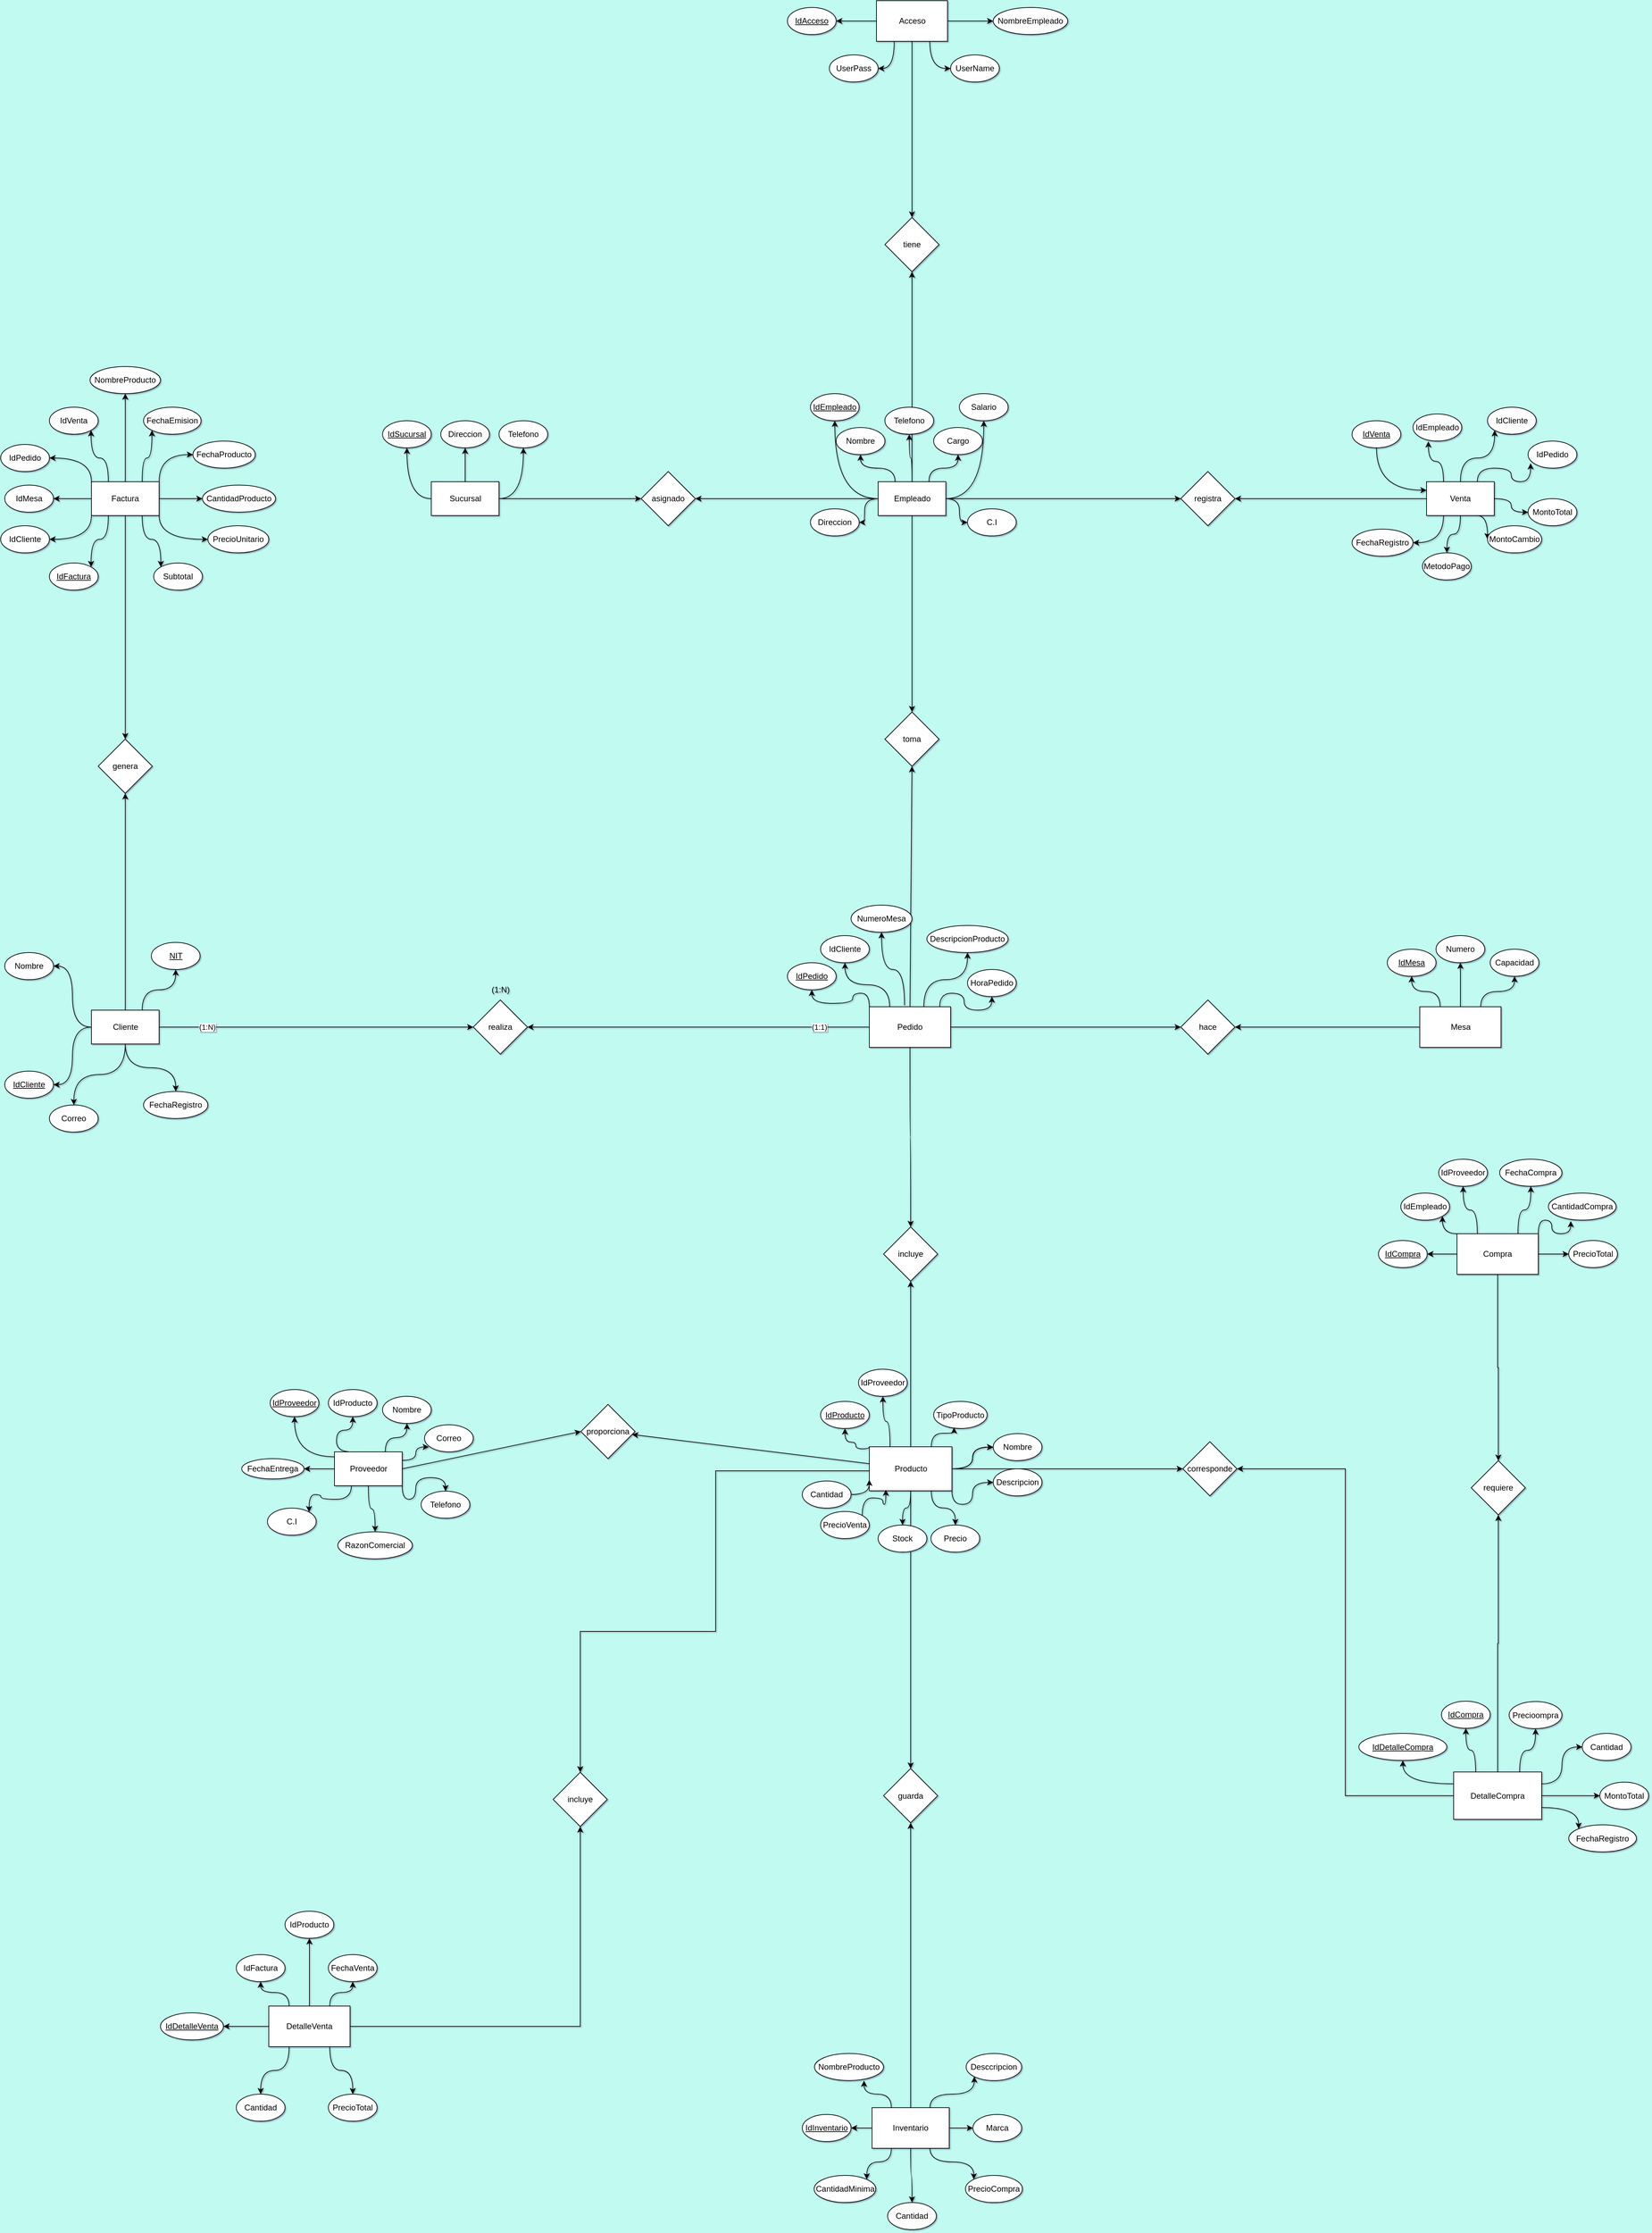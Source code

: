 <mxfile version="22.0.2" type="device">
  <diagram name="DiagramaEntidadRelacion" id="h2eoy4-e6WZiHMij5VAK">
    <mxGraphModel dx="2493" dy="2301" grid="1" gridSize="10" guides="1" tooltips="1" connect="1" arrows="1" fold="1" page="1" pageScale="1" pageWidth="827" pageHeight="1169" background="#C1FAF0" math="0" shadow="1">
      <root>
        <mxCell id="0" />
        <mxCell id="1" parent="0" />
        <mxCell id="jkjH6omWLQnDkWEcLx28-5" value="" style="rounded=0;orthogonalLoop=1;jettySize=auto;html=1;exitX=1;exitY=0.5;exitDx=0;exitDy=0;" parent="1" source="jkjH6omWLQnDkWEcLx28-9" target="jkjH6omWLQnDkWEcLx28-4" edge="1">
          <mxGeometry relative="1" as="geometry">
            <mxPoint x="185" y="455" as="sourcePoint" />
          </mxGeometry>
        </mxCell>
        <mxCell id="jkjH6omWLQnDkWEcLx28-25" value="(1:N)" style="edgeLabel;html=1;align=center;verticalAlign=middle;resizable=0;points=[];" parent="jkjH6omWLQnDkWEcLx28-5" connectable="0" vertex="1">
          <mxGeometry x="-0.696" relative="1" as="geometry">
            <mxPoint as="offset" />
          </mxGeometry>
        </mxCell>
        <mxCell id="jkjH6omWLQnDkWEcLx28-4" value="realiza" style="rhombus;whiteSpace=wrap;html=1;" parent="1" vertex="1">
          <mxGeometry x="285" y="415" width="80" height="80" as="geometry" />
        </mxCell>
        <mxCell id="jkjH6omWLQnDkWEcLx28-17" value="" style="edgeStyle=orthogonalEdgeStyle;rounded=0;orthogonalLoop=1;jettySize=auto;html=1;elbow=vertical;curved=1;entryX=1;entryY=0.5;entryDx=0;entryDy=0;" parent="1" source="jkjH6omWLQnDkWEcLx28-9" target="jkjH6omWLQnDkWEcLx28-12" edge="1">
          <mxGeometry relative="1" as="geometry" />
        </mxCell>
        <mxCell id="jkjH6omWLQnDkWEcLx28-21" value="" style="edgeStyle=orthogonalEdgeStyle;rounded=0;orthogonalLoop=1;jettySize=auto;html=1;elbow=vertical;curved=1;" parent="1" source="jkjH6omWLQnDkWEcLx28-9" target="jkjH6omWLQnDkWEcLx28-20" edge="1">
          <mxGeometry relative="1" as="geometry" />
        </mxCell>
        <mxCell id="jkjH6omWLQnDkWEcLx28-23" style="edgeStyle=orthogonalEdgeStyle;rounded=0;orthogonalLoop=1;jettySize=auto;html=1;exitX=0;exitY=0.5;exitDx=0;exitDy=0;entryX=1;entryY=0.5;entryDx=0;entryDy=0;elbow=vertical;curved=1;" parent="1" source="jkjH6omWLQnDkWEcLx28-9" target="jkjH6omWLQnDkWEcLx28-22" edge="1">
          <mxGeometry relative="1" as="geometry">
            <mxPoint x="-317" y="440" as="targetPoint" />
          </mxGeometry>
        </mxCell>
        <mxCell id="RwPB4NUAa68GDfLFxjC8-3" value="" style="edgeStyle=orthogonalEdgeStyle;rounded=0;orthogonalLoop=1;jettySize=auto;html=1;" parent="1" source="jkjH6omWLQnDkWEcLx28-9" target="RwPB4NUAa68GDfLFxjC8-2" edge="1">
          <mxGeometry relative="1" as="geometry" />
        </mxCell>
        <mxCell id="I7gnIJkd5qsUor_uiMZG-10" value="" style="edgeStyle=orthogonalEdgeStyle;rounded=0;orthogonalLoop=1;jettySize=auto;html=1;curved=1;exitX=0.75;exitY=0;exitDx=0;exitDy=0;" parent="1" source="jkjH6omWLQnDkWEcLx28-9" target="I7gnIJkd5qsUor_uiMZG-9" edge="1">
          <mxGeometry relative="1" as="geometry" />
        </mxCell>
        <mxCell id="I7gnIJkd5qsUor_uiMZG-12" value="" style="edgeStyle=orthogonalEdgeStyle;rounded=0;orthogonalLoop=1;jettySize=auto;html=1;curved=1;" parent="1" source="jkjH6omWLQnDkWEcLx28-9" target="I7gnIJkd5qsUor_uiMZG-11" edge="1">
          <mxGeometry relative="1" as="geometry" />
        </mxCell>
        <mxCell id="jkjH6omWLQnDkWEcLx28-9" value="Cliente" style="html=1;dashed=0;whitespace=wrap;fillStyle=solid;" parent="1" vertex="1">
          <mxGeometry x="-279" y="430" width="100" height="50" as="geometry" />
        </mxCell>
        <mxCell id="jkjH6omWLQnDkWEcLx28-26" style="rounded=0;orthogonalLoop=1;jettySize=auto;html=1;exitX=0;exitY=0.5;exitDx=0;exitDy=0;entryX=1;entryY=0.5;entryDx=0;entryDy=0;" parent="1" source="jkjH6omWLQnDkWEcLx28-10" target="jkjH6omWLQnDkWEcLx28-4" edge="1">
          <mxGeometry relative="1" as="geometry" />
        </mxCell>
        <mxCell id="jkjH6omWLQnDkWEcLx28-27" value="(1:1)" style="edgeLabel;html=1;align=center;verticalAlign=middle;resizable=0;points=[];" parent="jkjH6omWLQnDkWEcLx28-26" connectable="0" vertex="1">
          <mxGeometry x="-0.704" relative="1" as="geometry">
            <mxPoint as="offset" />
          </mxGeometry>
        </mxCell>
        <mxCell id="jkjH6omWLQnDkWEcLx28-30" value="" style="edgeStyle=orthogonalEdgeStyle;curved=1;rounded=0;orthogonalLoop=1;jettySize=auto;html=1;exitX=0.25;exitY=0;exitDx=0;exitDy=0;" parent="1" source="jkjH6omWLQnDkWEcLx28-10" target="jkjH6omWLQnDkWEcLx28-29" edge="1">
          <mxGeometry relative="1" as="geometry">
            <mxPoint x="903" y="420" as="sourcePoint" />
          </mxGeometry>
        </mxCell>
        <mxCell id="jkjH6omWLQnDkWEcLx28-32" value="" style="edgeStyle=orthogonalEdgeStyle;curved=1;rounded=0;orthogonalLoop=1;jettySize=auto;html=1;exitX=0.433;exitY=-0.036;exitDx=0;exitDy=0;exitPerimeter=0;" parent="1" source="jkjH6omWLQnDkWEcLx28-10" target="jkjH6omWLQnDkWEcLx28-31" edge="1">
          <mxGeometry relative="1" as="geometry" />
        </mxCell>
        <mxCell id="jkjH6omWLQnDkWEcLx28-38" style="edgeStyle=orthogonalEdgeStyle;curved=1;rounded=0;orthogonalLoop=1;jettySize=auto;html=1;exitX=0.5;exitY=1;exitDx=0;exitDy=0;entryX=0.5;entryY=0;entryDx=0;entryDy=0;" parent="1" source="jkjH6omWLQnDkWEcLx28-10" target="jkjH6omWLQnDkWEcLx28-36" edge="1">
          <mxGeometry relative="1" as="geometry" />
        </mxCell>
        <mxCell id="jkjH6omWLQnDkWEcLx28-51" value="" style="edgeStyle=orthogonalEdgeStyle;curved=1;rounded=0;orthogonalLoop=1;jettySize=auto;html=1;exitX=0.67;exitY=0.013;exitDx=0;exitDy=0;exitPerimeter=0;" parent="1" source="jkjH6omWLQnDkWEcLx28-10" target="jkjH6omWLQnDkWEcLx28-33" edge="1">
          <mxGeometry relative="1" as="geometry" />
        </mxCell>
        <mxCell id="jkjH6omWLQnDkWEcLx28-53" style="edgeStyle=orthogonalEdgeStyle;curved=1;rounded=0;orthogonalLoop=1;jettySize=auto;html=1;exitX=1;exitY=0.5;exitDx=0;exitDy=0;entryX=0;entryY=0.5;entryDx=0;entryDy=0;" parent="1" source="jkjH6omWLQnDkWEcLx28-10" target="jkjH6omWLQnDkWEcLx28-52" edge="1">
          <mxGeometry relative="1" as="geometry" />
        </mxCell>
        <mxCell id="jkjH6omWLQnDkWEcLx28-62" style="rounded=0;orthogonalLoop=1;jettySize=auto;html=1;exitX=0.5;exitY=0;exitDx=0;exitDy=0;entryX=0.5;entryY=1;entryDx=0;entryDy=0;" parent="1" source="jkjH6omWLQnDkWEcLx28-10" target="jkjH6omWLQnDkWEcLx28-60" edge="1">
          <mxGeometry relative="1" as="geometry">
            <mxPoint x="933" y="70" as="targetPoint" />
          </mxGeometry>
        </mxCell>
        <mxCell id="dgvuffpYiROtGW2cgFlY-51" style="edgeStyle=orthogonalEdgeStyle;rounded=0;orthogonalLoop=1;jettySize=auto;html=1;exitX=0;exitY=0;exitDx=0;exitDy=0;entryX=0.5;entryY=1;entryDx=0;entryDy=0;curved=1;" parent="1" source="jkjH6omWLQnDkWEcLx28-10" target="dgvuffpYiROtGW2cgFlY-49" edge="1">
          <mxGeometry relative="1" as="geometry" />
        </mxCell>
        <mxCell id="dgvuffpYiROtGW2cgFlY-64" style="edgeStyle=orthogonalEdgeStyle;rounded=0;orthogonalLoop=1;jettySize=auto;html=1;exitX=0.866;exitY=-0.003;exitDx=0;exitDy=0;entryX=0.5;entryY=1;entryDx=0;entryDy=0;exitPerimeter=0;curved=1;" parent="1" source="jkjH6omWLQnDkWEcLx28-10" target="dgvuffpYiROtGW2cgFlY-63" edge="1">
          <mxGeometry relative="1" as="geometry" />
        </mxCell>
        <mxCell id="jkjH6omWLQnDkWEcLx28-10" value="Pedido" style="whiteSpace=wrap;html=1;" parent="1" vertex="1">
          <mxGeometry x="870" y="425" width="120" height="60" as="geometry" />
        </mxCell>
        <mxCell id="jkjH6omWLQnDkWEcLx28-12" value="Nombre" style="ellipse;whiteSpace=wrap;html=1;dashed=0;fillStyle=solid;" parent="1" vertex="1">
          <mxGeometry x="-407" y="345" width="72" height="40" as="geometry" />
        </mxCell>
        <mxCell id="jkjH6omWLQnDkWEcLx28-20" value="Correo" style="ellipse;whiteSpace=wrap;html=1;dashed=0;fillStyle=solid;" parent="1" vertex="1">
          <mxGeometry x="-341" y="570" width="72" height="40" as="geometry" />
        </mxCell>
        <mxCell id="jkjH6omWLQnDkWEcLx28-22" value="&lt;u&gt;IdCliente&lt;/u&gt;" style="ellipse;whiteSpace=wrap;html=1;dashed=0;fillStyle=solid;" parent="1" vertex="1">
          <mxGeometry x="-407" y="520" width="72" height="40" as="geometry" />
        </mxCell>
        <mxCell id="jkjH6omWLQnDkWEcLx28-28" value="(1:N)" style="text;html=1;align=center;verticalAlign=middle;resizable=0;points=[];autosize=1;strokeColor=none;fillColor=none;" parent="1" vertex="1">
          <mxGeometry x="300" y="385" width="50" height="30" as="geometry" />
        </mxCell>
        <mxCell id="jkjH6omWLQnDkWEcLx28-29" value="IdCliente" style="ellipse;whiteSpace=wrap;html=1;" parent="1" vertex="1">
          <mxGeometry x="798" y="320" width="72" height="40" as="geometry" />
        </mxCell>
        <mxCell id="jkjH6omWLQnDkWEcLx28-31" value="NumeroMesa" style="ellipse;whiteSpace=wrap;html=1;" parent="1" vertex="1">
          <mxGeometry x="843" y="275" width="90" height="40" as="geometry" />
        </mxCell>
        <mxCell id="jkjH6omWLQnDkWEcLx28-33" value="DescripcionProducto" style="ellipse;whiteSpace=wrap;html=1;" parent="1" vertex="1">
          <mxGeometry x="955" y="305" width="120" height="40" as="geometry" />
        </mxCell>
        <mxCell id="jkjH6omWLQnDkWEcLx28-37" value="" style="edgeStyle=orthogonalEdgeStyle;curved=1;rounded=0;orthogonalLoop=1;jettySize=auto;html=1;" parent="1" source="jkjH6omWLQnDkWEcLx28-35" target="jkjH6omWLQnDkWEcLx28-36" edge="1">
          <mxGeometry relative="1" as="geometry" />
        </mxCell>
        <mxCell id="jkjH6omWLQnDkWEcLx28-40" value="" style="edgeStyle=orthogonalEdgeStyle;curved=1;rounded=0;orthogonalLoop=1;jettySize=auto;html=1;exitX=0.25;exitY=0;exitDx=0;exitDy=0;" parent="1" source="jkjH6omWLQnDkWEcLx28-35" target="jkjH6omWLQnDkWEcLx28-39" edge="1">
          <mxGeometry relative="1" as="geometry" />
        </mxCell>
        <mxCell id="jkjH6omWLQnDkWEcLx28-42" style="edgeStyle=orthogonalEdgeStyle;curved=1;rounded=0;orthogonalLoop=1;jettySize=auto;html=1;exitX=1;exitY=0.5;exitDx=0;exitDy=0;entryX=0;entryY=0.5;entryDx=0;entryDy=0;" parent="1" source="jkjH6omWLQnDkWEcLx28-35" target="jkjH6omWLQnDkWEcLx28-41" edge="1">
          <mxGeometry relative="1" as="geometry" />
        </mxCell>
        <mxCell id="jkjH6omWLQnDkWEcLx28-44" style="edgeStyle=orthogonalEdgeStyle;curved=1;rounded=0;orthogonalLoop=1;jettySize=auto;html=1;exitX=1;exitY=1;exitDx=0;exitDy=0;entryX=0;entryY=0.5;entryDx=0;entryDy=0;" parent="1" source="jkjH6omWLQnDkWEcLx28-35" target="jkjH6omWLQnDkWEcLx28-43" edge="1">
          <mxGeometry relative="1" as="geometry" />
        </mxCell>
        <mxCell id="jkjH6omWLQnDkWEcLx28-46" style="edgeStyle=orthogonalEdgeStyle;curved=1;rounded=0;orthogonalLoop=1;jettySize=auto;html=1;exitX=0.75;exitY=1;exitDx=0;exitDy=0;" parent="1" source="jkjH6omWLQnDkWEcLx28-35" target="jkjH6omWLQnDkWEcLx28-45" edge="1">
          <mxGeometry relative="1" as="geometry" />
        </mxCell>
        <mxCell id="jkjH6omWLQnDkWEcLx28-48" value="" style="edgeStyle=orthogonalEdgeStyle;curved=1;rounded=0;orthogonalLoop=1;jettySize=auto;html=1;" parent="1" source="jkjH6omWLQnDkWEcLx28-35" target="jkjH6omWLQnDkWEcLx28-47" edge="1">
          <mxGeometry relative="1" as="geometry" />
        </mxCell>
        <mxCell id="jkjH6omWLQnDkWEcLx28-82" value="" style="rounded=0;orthogonalLoop=1;jettySize=auto;html=1;" parent="1" source="jkjH6omWLQnDkWEcLx28-35" target="jkjH6omWLQnDkWEcLx28-81" edge="1">
          <mxGeometry relative="1" as="geometry" />
        </mxCell>
        <mxCell id="jkjH6omWLQnDkWEcLx28-110" value="" style="edgeStyle=orthogonalEdgeStyle;curved=1;rounded=0;orthogonalLoop=1;jettySize=auto;html=1;" parent="1" source="jkjH6omWLQnDkWEcLx28-35" target="jkjH6omWLQnDkWEcLx28-41" edge="1">
          <mxGeometry relative="1" as="geometry" />
        </mxCell>
        <mxCell id="jkjH6omWLQnDkWEcLx28-111" value="" style="edgeStyle=orthogonalEdgeStyle;curved=1;rounded=0;orthogonalLoop=1;jettySize=auto;html=1;" parent="1" source="jkjH6omWLQnDkWEcLx28-35" target="jkjH6omWLQnDkWEcLx28-41" edge="1">
          <mxGeometry relative="1" as="geometry" />
        </mxCell>
        <mxCell id="dgvuffpYiROtGW2cgFlY-53" style="edgeStyle=orthogonalEdgeStyle;rounded=0;orthogonalLoop=1;jettySize=auto;html=1;exitX=0;exitY=0;exitDx=0;exitDy=0;entryX=0.5;entryY=1;entryDx=0;entryDy=0;curved=1;" parent="1" source="jkjH6omWLQnDkWEcLx28-35" target="dgvuffpYiROtGW2cgFlY-52" edge="1">
          <mxGeometry relative="1" as="geometry">
            <Array as="points">
              <mxPoint x="870" y="1077.5" />
              <mxPoint x="850" y="1077.5" />
              <mxPoint x="850" y="1067.5" />
              <mxPoint x="834" y="1067.5" />
            </Array>
          </mxGeometry>
        </mxCell>
        <mxCell id="dgvuffpYiROtGW2cgFlY-75" value="" style="edgeStyle=orthogonalEdgeStyle;rounded=0;orthogonalLoop=1;jettySize=auto;html=1;" parent="1" source="jkjH6omWLQnDkWEcLx28-35" target="dgvuffpYiROtGW2cgFlY-74" edge="1">
          <mxGeometry relative="1" as="geometry" />
        </mxCell>
        <mxCell id="dgvuffpYiROtGW2cgFlY-107" value="" style="edgeStyle=orthogonalEdgeStyle;rounded=0;orthogonalLoop=1;jettySize=auto;html=1;" parent="1" source="jkjH6omWLQnDkWEcLx28-35" target="dgvuffpYiROtGW2cgFlY-106" edge="1">
          <mxGeometry relative="1" as="geometry" />
        </mxCell>
        <mxCell id="la-DhKk5T4h-ofNGW3j_-4" style="edgeStyle=orthogonalEdgeStyle;rounded=0;orthogonalLoop=1;jettySize=auto;html=1;exitX=0;exitY=0.5;exitDx=0;exitDy=0;entryX=0.5;entryY=0;entryDx=0;entryDy=0;" parent="1" source="jkjH6omWLQnDkWEcLx28-35" target="la-DhKk5T4h-ofNGW3j_-2" edge="1">
          <mxGeometry relative="1" as="geometry">
            <Array as="points">
              <mxPoint x="870" y="1110" />
              <mxPoint x="643" y="1110" />
              <mxPoint x="643" y="1347" />
              <mxPoint x="443" y="1347" />
            </Array>
          </mxGeometry>
        </mxCell>
        <mxCell id="jkjH6omWLQnDkWEcLx28-35" value="Producto" style="html=1;dashed=0;whitespace=wrap;fillStyle=solid;" parent="1" vertex="1">
          <mxGeometry x="870" y="1074.5" width="122" height="65" as="geometry" />
        </mxCell>
        <mxCell id="jkjH6omWLQnDkWEcLx28-36" value="incluye" style="rhombus;whiteSpace=wrap;html=1;dashed=0;fillStyle=solid;" parent="1" vertex="1">
          <mxGeometry x="891" y="750" width="80" height="80" as="geometry" />
        </mxCell>
        <mxCell id="jkjH6omWLQnDkWEcLx28-39" value="IdProveedor" style="ellipse;whiteSpace=wrap;html=1;dashed=0;fillStyle=solid;" parent="1" vertex="1">
          <mxGeometry x="854" y="960" width="72" height="40" as="geometry" />
        </mxCell>
        <mxCell id="jkjH6omWLQnDkWEcLx28-41" value="Nombre" style="ellipse;whiteSpace=wrap;html=1;dashed=0;fillStyle=solid;" parent="1" vertex="1">
          <mxGeometry x="1053" y="1055" width="72" height="40" as="geometry" />
        </mxCell>
        <mxCell id="jkjH6omWLQnDkWEcLx28-43" value="Descripcion" style="ellipse;whiteSpace=wrap;html=1;dashed=0;fillStyle=solid;" parent="1" vertex="1">
          <mxGeometry x="1053" y="1107" width="72" height="40" as="geometry" />
        </mxCell>
        <mxCell id="jkjH6omWLQnDkWEcLx28-45" value="Precio" style="ellipse;whiteSpace=wrap;html=1;dashed=0;fillStyle=solid;" parent="1" vertex="1">
          <mxGeometry x="961" y="1190" width="72" height="40" as="geometry" />
        </mxCell>
        <mxCell id="jkjH6omWLQnDkWEcLx28-47" value="Stock" style="ellipse;whiteSpace=wrap;html=1;dashed=0;fillStyle=solid;" parent="1" vertex="1">
          <mxGeometry x="883" y="1190" width="72" height="40" as="geometry" />
        </mxCell>
        <mxCell id="jkjH6omWLQnDkWEcLx28-52" value="hace" style="rhombus;whiteSpace=wrap;html=1;fillStyle=solid;" parent="1" vertex="1">
          <mxGeometry x="1330" y="415" width="80" height="80" as="geometry" />
        </mxCell>
        <mxCell id="jkjH6omWLQnDkWEcLx28-55" style="edgeStyle=orthogonalEdgeStyle;curved=1;rounded=0;orthogonalLoop=1;jettySize=auto;html=1;exitX=0;exitY=0.5;exitDx=0;exitDy=0;entryX=1;entryY=0.5;entryDx=0;entryDy=0;" parent="1" source="jkjH6omWLQnDkWEcLx28-54" target="jkjH6omWLQnDkWEcLx28-52" edge="1">
          <mxGeometry relative="1" as="geometry" />
        </mxCell>
        <mxCell id="jkjH6omWLQnDkWEcLx28-57" value="" style="edgeStyle=orthogonalEdgeStyle;curved=1;rounded=0;orthogonalLoop=1;jettySize=auto;html=1;exitX=0.5;exitY=0;exitDx=0;exitDy=0;" parent="1" source="jkjH6omWLQnDkWEcLx28-54" target="jkjH6omWLQnDkWEcLx28-56" edge="1">
          <mxGeometry relative="1" as="geometry" />
        </mxCell>
        <mxCell id="jkjH6omWLQnDkWEcLx28-58" style="edgeStyle=orthogonalEdgeStyle;curved=1;rounded=0;orthogonalLoop=1;jettySize=auto;html=1;exitX=0.75;exitY=0;exitDx=0;exitDy=0;entryX=0.5;entryY=1;entryDx=0;entryDy=0;" parent="1" source="jkjH6omWLQnDkWEcLx28-54" target="jkjH6omWLQnDkWEcLx28-59" edge="1">
          <mxGeometry relative="1" as="geometry">
            <mxPoint x="1763" y="340" as="targetPoint" />
          </mxGeometry>
        </mxCell>
        <mxCell id="dgvuffpYiROtGW2cgFlY-66" style="edgeStyle=orthogonalEdgeStyle;rounded=0;orthogonalLoop=1;jettySize=auto;html=1;exitX=0.25;exitY=0;exitDx=0;exitDy=0;entryX=0.5;entryY=1;entryDx=0;entryDy=0;curved=1;" parent="1" source="jkjH6omWLQnDkWEcLx28-54" target="dgvuffpYiROtGW2cgFlY-65" edge="1">
          <mxGeometry relative="1" as="geometry" />
        </mxCell>
        <mxCell id="jkjH6omWLQnDkWEcLx28-54" value="Mesa" style="html=1;dashed=0;whitespace=wrap;fillStyle=solid;" parent="1" vertex="1">
          <mxGeometry x="1683" y="425" width="120" height="60" as="geometry" />
        </mxCell>
        <mxCell id="jkjH6omWLQnDkWEcLx28-56" value="Numero" style="ellipse;whiteSpace=wrap;html=1;dashed=0;fillStyle=solid;" parent="1" vertex="1">
          <mxGeometry x="1707" y="320" width="72" height="40" as="geometry" />
        </mxCell>
        <mxCell id="jkjH6omWLQnDkWEcLx28-59" value="Capacidad" style="ellipse;whiteSpace=wrap;html=1;dashed=0;fillStyle=solid;" parent="1" vertex="1">
          <mxGeometry x="1787" y="340" width="72" height="40" as="geometry" />
        </mxCell>
        <mxCell id="jkjH6omWLQnDkWEcLx28-60" value="toma" style="rhombus;whiteSpace=wrap;html=1;fillStyle=solid;" parent="1" vertex="1">
          <mxGeometry x="893" y="-10" width="80" height="80" as="geometry" />
        </mxCell>
        <mxCell id="jkjH6omWLQnDkWEcLx28-65" style="rounded=0;orthogonalLoop=1;jettySize=auto;html=1;exitX=0.5;exitY=1;exitDx=0;exitDy=0;" parent="1" source="jkjH6omWLQnDkWEcLx28-64" target="jkjH6omWLQnDkWEcLx28-60" edge="1">
          <mxGeometry relative="1" as="geometry" />
        </mxCell>
        <mxCell id="jkjH6omWLQnDkWEcLx28-67" value="" style="edgeStyle=orthogonalEdgeStyle;curved=1;rounded=0;orthogonalLoop=1;jettySize=auto;html=1;" parent="1" source="jkjH6omWLQnDkWEcLx28-64" target="jkjH6omWLQnDkWEcLx28-66" edge="1">
          <mxGeometry relative="1" as="geometry" />
        </mxCell>
        <mxCell id="jkjH6omWLQnDkWEcLx28-69" style="edgeStyle=orthogonalEdgeStyle;curved=1;rounded=0;orthogonalLoop=1;jettySize=auto;html=1;exitX=0.25;exitY=0;exitDx=0;exitDy=0;" parent="1" source="jkjH6omWLQnDkWEcLx28-64" target="jkjH6omWLQnDkWEcLx28-68" edge="1">
          <mxGeometry relative="1" as="geometry" />
        </mxCell>
        <mxCell id="jkjH6omWLQnDkWEcLx28-70" style="edgeStyle=orthogonalEdgeStyle;curved=1;rounded=0;orthogonalLoop=1;jettySize=auto;html=1;exitX=0.75;exitY=0;exitDx=0;exitDy=0;entryX=0.5;entryY=1;entryDx=0;entryDy=0;" parent="1" source="jkjH6omWLQnDkWEcLx28-64" target="jkjH6omWLQnDkWEcLx28-71" edge="1">
          <mxGeometry relative="1" as="geometry">
            <mxPoint x="1033" y="-390" as="targetPoint" />
          </mxGeometry>
        </mxCell>
        <mxCell id="jkjH6omWLQnDkWEcLx28-73" value="" style="edgeStyle=orthogonalEdgeStyle;curved=1;rounded=0;orthogonalLoop=1;jettySize=auto;html=1;" parent="1" source="jkjH6omWLQnDkWEcLx28-64" target="jkjH6omWLQnDkWEcLx28-72" edge="1">
          <mxGeometry relative="1" as="geometry" />
        </mxCell>
        <mxCell id="dgvuffpYiROtGW2cgFlY-15" value="" style="edgeStyle=orthogonalEdgeStyle;rounded=0;orthogonalLoop=1;jettySize=auto;html=1;curved=1;" parent="1" source="jkjH6omWLQnDkWEcLx28-64" target="dgvuffpYiROtGW2cgFlY-14" edge="1">
          <mxGeometry relative="1" as="geometry" />
        </mxCell>
        <mxCell id="dgvuffpYiROtGW2cgFlY-18" value="" style="edgeStyle=orthogonalEdgeStyle;rounded=0;orthogonalLoop=1;jettySize=auto;html=1;curved=1;" parent="1" source="jkjH6omWLQnDkWEcLx28-64" target="dgvuffpYiROtGW2cgFlY-17" edge="1">
          <mxGeometry relative="1" as="geometry" />
        </mxCell>
        <mxCell id="dgvuffpYiROtGW2cgFlY-20" value="" style="edgeStyle=orthogonalEdgeStyle;rounded=0;orthogonalLoop=1;jettySize=auto;html=1;curved=1;" parent="1" source="jkjH6omWLQnDkWEcLx28-64" target="dgvuffpYiROtGW2cgFlY-19" edge="1">
          <mxGeometry relative="1" as="geometry" />
        </mxCell>
        <mxCell id="dgvuffpYiROtGW2cgFlY-22" value="" style="edgeStyle=orthogonalEdgeStyle;rounded=0;orthogonalLoop=1;jettySize=auto;html=1;curved=1;" parent="1" source="jkjH6omWLQnDkWEcLx28-64" target="dgvuffpYiROtGW2cgFlY-21" edge="1">
          <mxGeometry relative="1" as="geometry" />
        </mxCell>
        <mxCell id="dgvuffpYiROtGW2cgFlY-26" value="" style="edgeStyle=orthogonalEdgeStyle;rounded=0;orthogonalLoop=1;jettySize=auto;html=1;" parent="1" source="jkjH6omWLQnDkWEcLx28-64" target="dgvuffpYiROtGW2cgFlY-25" edge="1">
          <mxGeometry relative="1" as="geometry" />
        </mxCell>
        <mxCell id="dgvuffpYiROtGW2cgFlY-125" value="" style="edgeStyle=orthogonalEdgeStyle;rounded=0;orthogonalLoop=1;jettySize=auto;html=1;" parent="1" source="jkjH6omWLQnDkWEcLx28-64" target="dgvuffpYiROtGW2cgFlY-124" edge="1">
          <mxGeometry relative="1" as="geometry" />
        </mxCell>
        <mxCell id="jkjH6omWLQnDkWEcLx28-64" value="Empleado" style="html=1;dashed=0;whitespace=wrap;fillStyle=solid;" parent="1" vertex="1">
          <mxGeometry x="883" y="-350" width="100" height="50" as="geometry" />
        </mxCell>
        <mxCell id="jkjH6omWLQnDkWEcLx28-66" value="&lt;u&gt;IdEmpleado&lt;/u&gt;" style="ellipse;whiteSpace=wrap;html=1;dashed=0;fillStyle=solid;" parent="1" vertex="1">
          <mxGeometry x="783" y="-480" width="72" height="40" as="geometry" />
        </mxCell>
        <mxCell id="jkjH6omWLQnDkWEcLx28-68" value="Nombre" style="ellipse;whiteSpace=wrap;html=1;dashed=0;fillStyle=solid;" parent="1" vertex="1">
          <mxGeometry x="821" y="-430" width="72" height="40" as="geometry" />
        </mxCell>
        <mxCell id="jkjH6omWLQnDkWEcLx28-71" value="Cargo" style="ellipse;whiteSpace=wrap;html=1;dashed=0;fillStyle=solid;" parent="1" vertex="1">
          <mxGeometry x="965" y="-430" width="72" height="40" as="geometry" />
        </mxCell>
        <mxCell id="jkjH6omWLQnDkWEcLx28-72" value="asignado" style="rhombus;whiteSpace=wrap;html=1;dashed=0;fillStyle=solid;" parent="1" vertex="1">
          <mxGeometry x="533" y="-365" width="80" height="80" as="geometry" />
        </mxCell>
        <mxCell id="jkjH6omWLQnDkWEcLx28-75" style="edgeStyle=orthogonalEdgeStyle;curved=1;rounded=0;orthogonalLoop=1;jettySize=auto;html=1;entryX=0;entryY=0.5;entryDx=0;entryDy=0;" parent="1" source="jkjH6omWLQnDkWEcLx28-74" target="jkjH6omWLQnDkWEcLx28-72" edge="1">
          <mxGeometry relative="1" as="geometry" />
        </mxCell>
        <mxCell id="jkjH6omWLQnDkWEcLx28-77" value="" style="rounded=0;orthogonalLoop=1;jettySize=auto;html=1;edgeStyle=orthogonalEdgeStyle;curved=1;" parent="1" source="jkjH6omWLQnDkWEcLx28-74" target="jkjH6omWLQnDkWEcLx28-76" edge="1">
          <mxGeometry relative="1" as="geometry" />
        </mxCell>
        <mxCell id="jkjH6omWLQnDkWEcLx28-78" style="rounded=0;orthogonalLoop=1;jettySize=auto;html=1;exitX=1;exitY=0.5;exitDx=0;exitDy=0;entryX=0.5;entryY=1;entryDx=0;entryDy=0;edgeStyle=orthogonalEdgeStyle;curved=1;" parent="1" source="jkjH6omWLQnDkWEcLx28-74" target="jkjH6omWLQnDkWEcLx28-79" edge="1">
          <mxGeometry relative="1" as="geometry">
            <mxPoint x="393" y="-410" as="targetPoint" />
          </mxGeometry>
        </mxCell>
        <mxCell id="dgvuffpYiROtGW2cgFlY-30" style="edgeStyle=orthogonalEdgeStyle;rounded=0;orthogonalLoop=1;jettySize=auto;html=1;exitX=0;exitY=0.5;exitDx=0;exitDy=0;entryX=0.5;entryY=1;entryDx=0;entryDy=0;curved=1;" parent="1" source="jkjH6omWLQnDkWEcLx28-74" target="dgvuffpYiROtGW2cgFlY-29" edge="1">
          <mxGeometry relative="1" as="geometry" />
        </mxCell>
        <mxCell id="jkjH6omWLQnDkWEcLx28-74" value="Sucursal" style="html=1;dashed=0;whitespace=wrap;fillStyle=solid;" parent="1" vertex="1">
          <mxGeometry x="223" y="-350" width="100" height="50" as="geometry" />
        </mxCell>
        <mxCell id="jkjH6omWLQnDkWEcLx28-76" value="Direccion" style="ellipse;whiteSpace=wrap;html=1;dashed=0;fillStyle=solid;" parent="1" vertex="1">
          <mxGeometry x="237" y="-440" width="72" height="40" as="geometry" />
        </mxCell>
        <mxCell id="jkjH6omWLQnDkWEcLx28-79" value="Telefono" style="ellipse;whiteSpace=wrap;html=1;dashed=0;fillStyle=solid;" parent="1" vertex="1">
          <mxGeometry x="323" y="-440" width="72" height="40" as="geometry" />
        </mxCell>
        <mxCell id="jkjH6omWLQnDkWEcLx28-81" value="proporciona" style="rhombus;whiteSpace=wrap;html=1;dashed=0;fillStyle=solid;" parent="1" vertex="1">
          <mxGeometry x="444" y="1012" width="80" height="80" as="geometry" />
        </mxCell>
        <mxCell id="jkjH6omWLQnDkWEcLx28-84" style="rounded=0;orthogonalLoop=1;jettySize=auto;html=1;entryX=0;entryY=0.5;entryDx=0;entryDy=0;exitX=1;exitY=0.5;exitDx=0;exitDy=0;" parent="1" source="jkjH6omWLQnDkWEcLx28-103" target="jkjH6omWLQnDkWEcLx28-81" edge="1">
          <mxGeometry relative="1" as="geometry">
            <mxPoint x="315.0" y="1107" as="sourcePoint" />
          </mxGeometry>
        </mxCell>
        <mxCell id="jkjH6omWLQnDkWEcLx28-99" value="" style="edgeStyle=orthogonalEdgeStyle;rounded=0;orthogonalLoop=1;jettySize=auto;html=1;curved=1;exitX=-0.001;exitY=0.145;exitDx=0;exitDy=0;exitPerimeter=0;" parent="1" source="jkjH6omWLQnDkWEcLx28-103" target="jkjH6omWLQnDkWEcLx28-104" edge="1">
          <mxGeometry relative="1" as="geometry" />
        </mxCell>
        <mxCell id="jkjH6omWLQnDkWEcLx28-100" style="edgeStyle=orthogonalEdgeStyle;rounded=0;orthogonalLoop=1;jettySize=auto;html=1;exitX=0.25;exitY=0;exitDx=0;exitDy=0;entryX=0.5;entryY=1;entryDx=0;entryDy=0;curved=1;" parent="1" source="jkjH6omWLQnDkWEcLx28-103" target="jkjH6omWLQnDkWEcLx28-105" edge="1">
          <mxGeometry relative="1" as="geometry">
            <Array as="points">
              <mxPoint x="83" y="1082" />
              <mxPoint x="83" y="1050" />
              <mxPoint x="107" y="1050" />
            </Array>
          </mxGeometry>
        </mxCell>
        <mxCell id="jkjH6omWLQnDkWEcLx28-101" value="" style="edgeStyle=orthogonalEdgeStyle;rounded=0;orthogonalLoop=1;jettySize=auto;html=1;curved=1;" parent="1" source="jkjH6omWLQnDkWEcLx28-103" target="jkjH6omWLQnDkWEcLx28-106" edge="1">
          <mxGeometry relative="1" as="geometry" />
        </mxCell>
        <mxCell id="jkjH6omWLQnDkWEcLx28-102" style="edgeStyle=orthogonalEdgeStyle;rounded=0;orthogonalLoop=1;jettySize=auto;html=1;exitX=0;exitY=0.5;exitDx=0;exitDy=0;entryX=1;entryY=0.5;entryDx=0;entryDy=0;curved=1;" parent="1" source="jkjH6omWLQnDkWEcLx28-103" target="jkjH6omWLQnDkWEcLx28-107" edge="1">
          <mxGeometry relative="1" as="geometry">
            <mxPoint x="37" y="1095" as="targetPoint" />
          </mxGeometry>
        </mxCell>
        <mxCell id="jkjH6omWLQnDkWEcLx28-109" style="edgeStyle=orthogonalEdgeStyle;curved=1;rounded=0;orthogonalLoop=1;jettySize=auto;html=1;exitX=1;exitY=1;exitDx=0;exitDy=0;" parent="1" source="jkjH6omWLQnDkWEcLx28-103" target="jkjH6omWLQnDkWEcLx28-108" edge="1">
          <mxGeometry relative="1" as="geometry" />
        </mxCell>
        <mxCell id="dgvuffpYiROtGW2cgFlY-71" style="edgeStyle=orthogonalEdgeStyle;rounded=0;orthogonalLoop=1;jettySize=auto;html=1;exitX=0.75;exitY=0;exitDx=0;exitDy=0;entryX=0.5;entryY=1;entryDx=0;entryDy=0;curved=1;" parent="1" source="jkjH6omWLQnDkWEcLx28-103" target="dgvuffpYiROtGW2cgFlY-67" edge="1">
          <mxGeometry relative="1" as="geometry" />
        </mxCell>
        <mxCell id="dgvuffpYiROtGW2cgFlY-73" style="edgeStyle=orthogonalEdgeStyle;rounded=0;orthogonalLoop=1;jettySize=auto;html=1;exitX=0.25;exitY=1;exitDx=0;exitDy=0;entryX=1;entryY=0;entryDx=0;entryDy=0;curved=1;" parent="1" source="jkjH6omWLQnDkWEcLx28-103" target="dgvuffpYiROtGW2cgFlY-68" edge="1">
          <mxGeometry relative="1" as="geometry" />
        </mxCell>
        <mxCell id="jkjH6omWLQnDkWEcLx28-103" value="Proveedor" style="html=1;dashed=0;whitespace=wrap;fillStyle=solid;" parent="1" vertex="1">
          <mxGeometry x="80" y="1082" width="100" height="50" as="geometry" />
        </mxCell>
        <mxCell id="jkjH6omWLQnDkWEcLx28-104" value="&lt;u&gt;IdProveedor&lt;/u&gt;" style="ellipse;whiteSpace=wrap;html=1;dashed=0;fillStyle=solid;" parent="1" vertex="1">
          <mxGeometry x="-15" y="990" width="72" height="40" as="geometry" />
        </mxCell>
        <mxCell id="jkjH6omWLQnDkWEcLx28-105" value="IdProducto" style="ellipse;whiteSpace=wrap;html=1;dashed=0;fillStyle=solid;" parent="1" vertex="1">
          <mxGeometry x="71" y="990" width="72" height="40" as="geometry" />
        </mxCell>
        <mxCell id="jkjH6omWLQnDkWEcLx28-106" value="RazonComercial" style="ellipse;whiteSpace=wrap;html=1;dashed=0;fillStyle=solid;" parent="1" vertex="1">
          <mxGeometry x="85" y="1200" width="110" height="40" as="geometry" />
        </mxCell>
        <mxCell id="jkjH6omWLQnDkWEcLx28-107" value="FechaEntrega" style="ellipse;whiteSpace=wrap;html=1;dashed=0;fillStyle=solid;" parent="1" vertex="1">
          <mxGeometry x="-57" y="1092" width="92" height="30" as="geometry" />
        </mxCell>
        <mxCell id="jkjH6omWLQnDkWEcLx28-108" value="Telefono" style="ellipse;whiteSpace=wrap;html=1;dashed=0;fillStyle=solid;" parent="1" vertex="1">
          <mxGeometry x="208" y="1140" width="72" height="40" as="geometry" />
        </mxCell>
        <mxCell id="RwPB4NUAa68GDfLFxjC8-2" value="genera" style="rhombus;whiteSpace=wrap;html=1;dashed=0;fillStyle=solid;" parent="1" vertex="1">
          <mxGeometry x="-269" y="30" width="80" height="80" as="geometry" />
        </mxCell>
        <mxCell id="RwPB4NUAa68GDfLFxjC8-5" style="edgeStyle=orthogonalEdgeStyle;rounded=0;orthogonalLoop=1;jettySize=auto;html=1;exitX=0.5;exitY=1;exitDx=0;exitDy=0;entryX=0.5;entryY=0;entryDx=0;entryDy=0;" parent="1" source="RwPB4NUAa68GDfLFxjC8-4" target="RwPB4NUAa68GDfLFxjC8-2" edge="1">
          <mxGeometry relative="1" as="geometry" />
        </mxCell>
        <mxCell id="gGQxfF_iz_ValsmAc4oz-13" style="edgeStyle=orthogonalEdgeStyle;rounded=0;orthogonalLoop=1;jettySize=auto;html=1;exitX=0.25;exitY=1;exitDx=0;exitDy=0;entryX=1;entryY=0;entryDx=0;entryDy=0;curved=1;" parent="1" source="RwPB4NUAa68GDfLFxjC8-4" target="gGQxfF_iz_ValsmAc4oz-1" edge="1">
          <mxGeometry relative="1" as="geometry" />
        </mxCell>
        <mxCell id="gGQxfF_iz_ValsmAc4oz-14" style="edgeStyle=orthogonalEdgeStyle;rounded=0;orthogonalLoop=1;jettySize=auto;html=1;exitX=0.75;exitY=1;exitDx=0;exitDy=0;entryX=0;entryY=0;entryDx=0;entryDy=0;curved=1;" parent="1" source="RwPB4NUAa68GDfLFxjC8-4" target="gGQxfF_iz_ValsmAc4oz-7" edge="1">
          <mxGeometry relative="1" as="geometry" />
        </mxCell>
        <mxCell id="gGQxfF_iz_ValsmAc4oz-15" style="edgeStyle=orthogonalEdgeStyle;rounded=0;orthogonalLoop=1;jettySize=auto;html=1;exitX=0;exitY=1;exitDx=0;exitDy=0;entryX=1;entryY=0.5;entryDx=0;entryDy=0;curved=1;" parent="1" source="RwPB4NUAa68GDfLFxjC8-4" target="gGQxfF_iz_ValsmAc4oz-11" edge="1">
          <mxGeometry relative="1" as="geometry" />
        </mxCell>
        <mxCell id="gGQxfF_iz_ValsmAc4oz-16" style="edgeStyle=orthogonalEdgeStyle;rounded=0;orthogonalLoop=1;jettySize=auto;html=1;exitX=0;exitY=0.5;exitDx=0;exitDy=0;entryX=1;entryY=0.5;entryDx=0;entryDy=0;curved=1;" parent="1" source="RwPB4NUAa68GDfLFxjC8-4" target="gGQxfF_iz_ValsmAc4oz-10" edge="1">
          <mxGeometry relative="1" as="geometry" />
        </mxCell>
        <mxCell id="gGQxfF_iz_ValsmAc4oz-17" style="edgeStyle=orthogonalEdgeStyle;rounded=0;orthogonalLoop=1;jettySize=auto;html=1;exitX=0;exitY=0;exitDx=0;exitDy=0;entryX=1;entryY=0.5;entryDx=0;entryDy=0;curved=1;" parent="1" source="RwPB4NUAa68GDfLFxjC8-4" target="gGQxfF_iz_ValsmAc4oz-9" edge="1">
          <mxGeometry relative="1" as="geometry" />
        </mxCell>
        <mxCell id="gGQxfF_iz_ValsmAc4oz-19" style="edgeStyle=orthogonalEdgeStyle;rounded=0;orthogonalLoop=1;jettySize=auto;html=1;exitX=0.25;exitY=0;exitDx=0;exitDy=0;entryX=1;entryY=1;entryDx=0;entryDy=0;curved=1;" parent="1" source="RwPB4NUAa68GDfLFxjC8-4" target="gGQxfF_iz_ValsmAc4oz-8" edge="1">
          <mxGeometry relative="1" as="geometry" />
        </mxCell>
        <mxCell id="gGQxfF_iz_ValsmAc4oz-20" style="edgeStyle=orthogonalEdgeStyle;rounded=0;orthogonalLoop=1;jettySize=auto;html=1;exitX=0.5;exitY=0;exitDx=0;exitDy=0;entryX=0.5;entryY=1;entryDx=0;entryDy=0;curved=1;" parent="1" source="RwPB4NUAa68GDfLFxjC8-4" target="gGQxfF_iz_ValsmAc4oz-3" edge="1">
          <mxGeometry relative="1" as="geometry" />
        </mxCell>
        <mxCell id="gGQxfF_iz_ValsmAc4oz-21" style="edgeStyle=orthogonalEdgeStyle;rounded=0;orthogonalLoop=1;jettySize=auto;html=1;exitX=0.75;exitY=0;exitDx=0;exitDy=0;entryX=0;entryY=1;entryDx=0;entryDy=0;curved=1;" parent="1" source="RwPB4NUAa68GDfLFxjC8-4" target="gGQxfF_iz_ValsmAc4oz-2" edge="1">
          <mxGeometry relative="1" as="geometry" />
        </mxCell>
        <mxCell id="gGQxfF_iz_ValsmAc4oz-22" style="edgeStyle=orthogonalEdgeStyle;rounded=0;orthogonalLoop=1;jettySize=auto;html=1;exitX=1;exitY=0;exitDx=0;exitDy=0;entryX=0;entryY=0.5;entryDx=0;entryDy=0;curved=1;" parent="1" source="RwPB4NUAa68GDfLFxjC8-4" target="gGQxfF_iz_ValsmAc4oz-4" edge="1">
          <mxGeometry relative="1" as="geometry" />
        </mxCell>
        <mxCell id="gGQxfF_iz_ValsmAc4oz-23" style="edgeStyle=orthogonalEdgeStyle;rounded=0;orthogonalLoop=1;jettySize=auto;html=1;exitX=1;exitY=0.5;exitDx=0;exitDy=0;entryX=0;entryY=0.5;entryDx=0;entryDy=0;curved=1;" parent="1" source="RwPB4NUAa68GDfLFxjC8-4" target="gGQxfF_iz_ValsmAc4oz-5" edge="1">
          <mxGeometry relative="1" as="geometry" />
        </mxCell>
        <mxCell id="gGQxfF_iz_ValsmAc4oz-24" style="edgeStyle=orthogonalEdgeStyle;rounded=0;orthogonalLoop=1;jettySize=auto;html=1;exitX=1;exitY=1;exitDx=0;exitDy=0;entryX=0;entryY=0.5;entryDx=0;entryDy=0;curved=1;" parent="1" source="RwPB4NUAa68GDfLFxjC8-4" target="gGQxfF_iz_ValsmAc4oz-6" edge="1">
          <mxGeometry relative="1" as="geometry" />
        </mxCell>
        <mxCell id="RwPB4NUAa68GDfLFxjC8-4" value="Factura" style="html=1;dashed=0;whiteSpace=wrap;" parent="1" vertex="1">
          <mxGeometry x="-279" y="-350" width="100" height="50" as="geometry" />
        </mxCell>
        <mxCell id="I7gnIJkd5qsUor_uiMZG-9" value="&lt;u&gt;NIT&lt;/u&gt;" style="ellipse;whiteSpace=wrap;html=1;dashed=0;fillStyle=solid;" parent="1" vertex="1">
          <mxGeometry x="-190.5" y="330" width="72" height="40" as="geometry" />
        </mxCell>
        <mxCell id="I7gnIJkd5qsUor_uiMZG-11" value="FechaRegistro" style="ellipse;whiteSpace=wrap;html=1;dashed=0;fillStyle=solid;" parent="1" vertex="1">
          <mxGeometry x="-202" y="550" width="95" height="40" as="geometry" />
        </mxCell>
        <mxCell id="dgvuffpYiROtGW2cgFlY-14" value="Salario" style="ellipse;whiteSpace=wrap;html=1;dashed=0;fillStyle=solid;" parent="1" vertex="1">
          <mxGeometry x="1003" y="-480" width="72" height="40" as="geometry" />
        </mxCell>
        <mxCell id="dgvuffpYiROtGW2cgFlY-17" value="Telefono" style="ellipse;whiteSpace=wrap;html=1;dashed=0;fillStyle=solid;" parent="1" vertex="1">
          <mxGeometry x="893" y="-460" width="72" height="40" as="geometry" />
        </mxCell>
        <mxCell id="dgvuffpYiROtGW2cgFlY-19" value="Direccion" style="ellipse;whiteSpace=wrap;html=1;dashed=0;fillStyle=solid;" parent="1" vertex="1">
          <mxGeometry x="783" y="-310" width="72" height="40" as="geometry" />
        </mxCell>
        <mxCell id="dgvuffpYiROtGW2cgFlY-21" value="C.I" style="ellipse;whiteSpace=wrap;html=1;dashed=0;fillStyle=solid;" parent="1" vertex="1">
          <mxGeometry x="1015" y="-310" width="72" height="40" as="geometry" />
        </mxCell>
        <mxCell id="dgvuffpYiROtGW2cgFlY-25" value="registra" style="rhombus;whiteSpace=wrap;html=1;dashed=0;fillStyle=solid;" parent="1" vertex="1">
          <mxGeometry x="1330" y="-365" width="80" height="80" as="geometry" />
        </mxCell>
        <mxCell id="dgvuffpYiROtGW2cgFlY-28" style="edgeStyle=orthogonalEdgeStyle;rounded=0;orthogonalLoop=1;jettySize=auto;html=1;exitX=0;exitY=0.5;exitDx=0;exitDy=0;entryX=1;entryY=0.5;entryDx=0;entryDy=0;" parent="1" source="dgvuffpYiROtGW2cgFlY-27" target="dgvuffpYiROtGW2cgFlY-25" edge="1">
          <mxGeometry relative="1" as="geometry" />
        </mxCell>
        <mxCell id="dgvuffpYiROtGW2cgFlY-37" style="edgeStyle=orthogonalEdgeStyle;rounded=0;orthogonalLoop=1;jettySize=auto;html=1;exitX=0.5;exitY=0;exitDx=0;exitDy=0;entryX=0;entryY=1;entryDx=0;entryDy=0;curved=1;" parent="1" source="dgvuffpYiROtGW2cgFlY-27" target="dgvuffpYiROtGW2cgFlY-34" edge="1">
          <mxGeometry relative="1" as="geometry" />
        </mxCell>
        <mxCell id="dgvuffpYiROtGW2cgFlY-43" style="edgeStyle=orthogonalEdgeStyle;rounded=0;orthogonalLoop=1;jettySize=auto;html=1;exitX=1;exitY=0.5;exitDx=0;exitDy=0;curved=1;" parent="1" source="dgvuffpYiROtGW2cgFlY-27" target="dgvuffpYiROtGW2cgFlY-39" edge="1">
          <mxGeometry relative="1" as="geometry" />
        </mxCell>
        <mxCell id="dgvuffpYiROtGW2cgFlY-44" style="edgeStyle=orthogonalEdgeStyle;rounded=0;orthogonalLoop=1;jettySize=auto;html=1;exitX=0.75;exitY=1;exitDx=0;exitDy=0;entryX=0;entryY=0.5;entryDx=0;entryDy=0;curved=1;" parent="1" source="dgvuffpYiROtGW2cgFlY-27" target="dgvuffpYiROtGW2cgFlY-41" edge="1">
          <mxGeometry relative="1" as="geometry" />
        </mxCell>
        <mxCell id="dgvuffpYiROtGW2cgFlY-45" style="edgeStyle=orthogonalEdgeStyle;rounded=0;orthogonalLoop=1;jettySize=auto;html=1;exitX=0.5;exitY=1;exitDx=0;exitDy=0;entryX=0.5;entryY=0;entryDx=0;entryDy=0;curved=1;" parent="1" source="dgvuffpYiROtGW2cgFlY-27" target="dgvuffpYiROtGW2cgFlY-42" edge="1">
          <mxGeometry relative="1" as="geometry" />
        </mxCell>
        <mxCell id="dgvuffpYiROtGW2cgFlY-46" style="edgeStyle=orthogonalEdgeStyle;rounded=0;orthogonalLoop=1;jettySize=auto;html=1;exitX=0.25;exitY=1;exitDx=0;exitDy=0;entryX=1;entryY=0.5;entryDx=0;entryDy=0;curved=1;" parent="1" source="dgvuffpYiROtGW2cgFlY-27" target="dgvuffpYiROtGW2cgFlY-40" edge="1">
          <mxGeometry relative="1" as="geometry" />
        </mxCell>
        <mxCell id="dgvuffpYiROtGW2cgFlY-27" value="Venta" style="whiteSpace=wrap;html=1;align=center;" parent="1" vertex="1">
          <mxGeometry x="1693" y="-350" width="100" height="50" as="geometry" />
        </mxCell>
        <mxCell id="dgvuffpYiROtGW2cgFlY-29" value="IdSucursal" style="ellipse;whiteSpace=wrap;html=1;align=center;fontStyle=4;" parent="1" vertex="1">
          <mxGeometry x="151" y="-440" width="72" height="40" as="geometry" />
        </mxCell>
        <mxCell id="dgvuffpYiROtGW2cgFlY-32" style="edgeStyle=orthogonalEdgeStyle;rounded=0;orthogonalLoop=1;jettySize=auto;html=1;exitX=0.5;exitY=1;exitDx=0;exitDy=0;entryX=0;entryY=0.25;entryDx=0;entryDy=0;curved=1;" parent="1" source="dgvuffpYiROtGW2cgFlY-31" target="dgvuffpYiROtGW2cgFlY-27" edge="1">
          <mxGeometry relative="1" as="geometry" />
        </mxCell>
        <mxCell id="dgvuffpYiROtGW2cgFlY-31" value="IdVenta" style="ellipse;whiteSpace=wrap;html=1;align=center;fontStyle=4;" parent="1" vertex="1">
          <mxGeometry x="1583" y="-440" width="72" height="40" as="geometry" />
        </mxCell>
        <mxCell id="dgvuffpYiROtGW2cgFlY-33" value="IdEmpleado" style="ellipse;whiteSpace=wrap;html=1;align=center;fontStyle=0;" parent="1" vertex="1">
          <mxGeometry x="1673" y="-450" width="72" height="40" as="geometry" />
        </mxCell>
        <mxCell id="dgvuffpYiROtGW2cgFlY-34" value="IdCliente" style="ellipse;whiteSpace=wrap;html=1;align=center;fontStyle=0;" parent="1" vertex="1">
          <mxGeometry x="1783" y="-460" width="72" height="40" as="geometry" />
        </mxCell>
        <mxCell id="dgvuffpYiROtGW2cgFlY-35" value="IdPedido" style="ellipse;whiteSpace=wrap;html=1;align=center;fontStyle=0;" parent="1" vertex="1">
          <mxGeometry x="1843" y="-410" width="72" height="40" as="geometry" />
        </mxCell>
        <mxCell id="dgvuffpYiROtGW2cgFlY-36" style="edgeStyle=orthogonalEdgeStyle;rounded=0;orthogonalLoop=1;jettySize=auto;html=1;exitX=0.25;exitY=0;exitDx=0;exitDy=0;entryX=0.315;entryY=1.012;entryDx=0;entryDy=0;entryPerimeter=0;curved=1;" parent="1" source="dgvuffpYiROtGW2cgFlY-27" target="dgvuffpYiROtGW2cgFlY-33" edge="1">
          <mxGeometry relative="1" as="geometry" />
        </mxCell>
        <mxCell id="dgvuffpYiROtGW2cgFlY-38" style="edgeStyle=orthogonalEdgeStyle;rounded=0;orthogonalLoop=1;jettySize=auto;html=1;exitX=0.75;exitY=0;exitDx=0;exitDy=0;entryX=0.051;entryY=0.821;entryDx=0;entryDy=0;entryPerimeter=0;curved=1;" parent="1" source="dgvuffpYiROtGW2cgFlY-27" target="dgvuffpYiROtGW2cgFlY-35" edge="1">
          <mxGeometry relative="1" as="geometry" />
        </mxCell>
        <mxCell id="dgvuffpYiROtGW2cgFlY-39" value="MontoTotal" style="ellipse;whiteSpace=wrap;html=1;align=center;" parent="1" vertex="1">
          <mxGeometry x="1843" y="-325" width="72" height="40" as="geometry" />
        </mxCell>
        <mxCell id="dgvuffpYiROtGW2cgFlY-40" value="FechaRegistro" style="ellipse;whiteSpace=wrap;html=1;align=center;" parent="1" vertex="1">
          <mxGeometry x="1583" y="-280" width="90" height="40" as="geometry" />
        </mxCell>
        <mxCell id="dgvuffpYiROtGW2cgFlY-41" value="MontoCambio" style="ellipse;whiteSpace=wrap;html=1;align=center;" parent="1" vertex="1">
          <mxGeometry x="1783" y="-285" width="80" height="40" as="geometry" />
        </mxCell>
        <mxCell id="dgvuffpYiROtGW2cgFlY-42" value="MetodoPago" style="ellipse;whiteSpace=wrap;html=1;align=center;" parent="1" vertex="1">
          <mxGeometry x="1687" y="-245" width="72" height="40" as="geometry" />
        </mxCell>
        <mxCell id="dgvuffpYiROtGW2cgFlY-49" value="IdPedido" style="ellipse;whiteSpace=wrap;html=1;align=center;fontStyle=4;" parent="1" vertex="1">
          <mxGeometry x="749" y="360" width="72" height="40" as="geometry" />
        </mxCell>
        <mxCell id="dgvuffpYiROtGW2cgFlY-52" value="IdProducto" style="ellipse;whiteSpace=wrap;html=1;align=center;fontStyle=4;" parent="1" vertex="1">
          <mxGeometry x="798" y="1007.5" width="72" height="40" as="geometry" />
        </mxCell>
        <mxCell id="dgvuffpYiROtGW2cgFlY-56" value="PrecioVenta" style="ellipse;whiteSpace=wrap;html=1;align=center;fontStyle=0;" parent="1" vertex="1">
          <mxGeometry x="798" y="1170" width="72" height="40" as="geometry" />
        </mxCell>
        <mxCell id="dgvuffpYiROtGW2cgFlY-61" style="edgeStyle=orthogonalEdgeStyle;rounded=0;orthogonalLoop=1;jettySize=auto;html=1;exitX=1;exitY=0.5;exitDx=0;exitDy=0;entryX=0;entryY=0.75;entryDx=0;entryDy=0;curved=1;" parent="1" source="dgvuffpYiROtGW2cgFlY-57" target="jkjH6omWLQnDkWEcLx28-35" edge="1">
          <mxGeometry relative="1" as="geometry" />
        </mxCell>
        <mxCell id="dgvuffpYiROtGW2cgFlY-57" value="Cantidad" style="ellipse;whiteSpace=wrap;html=1;align=center;fontStyle=0;" parent="1" vertex="1">
          <mxGeometry x="771" y="1125" width="72" height="40" as="geometry" />
        </mxCell>
        <mxCell id="dgvuffpYiROtGW2cgFlY-58" value="TipoProducto" style="ellipse;whiteSpace=wrap;html=1;align=center;fontStyle=0;" parent="1" vertex="1">
          <mxGeometry x="965" y="1007.5" width="79" height="40" as="geometry" />
        </mxCell>
        <mxCell id="dgvuffpYiROtGW2cgFlY-60" style="edgeStyle=orthogonalEdgeStyle;rounded=0;orthogonalLoop=1;jettySize=auto;html=1;exitX=1;exitY=0;exitDx=0;exitDy=0;entryX=0.2;entryY=0.975;entryDx=0;entryDy=0;entryPerimeter=0;curved=1;" parent="1" source="dgvuffpYiROtGW2cgFlY-56" target="jkjH6omWLQnDkWEcLx28-35" edge="1">
          <mxGeometry relative="1" as="geometry" />
        </mxCell>
        <mxCell id="dgvuffpYiROtGW2cgFlY-62" style="edgeStyle=orthogonalEdgeStyle;rounded=0;orthogonalLoop=1;jettySize=auto;html=1;exitX=0.75;exitY=0;exitDx=0;exitDy=0;entryX=0.381;entryY=0.965;entryDx=0;entryDy=0;entryPerimeter=0;curved=1;" parent="1" source="jkjH6omWLQnDkWEcLx28-35" target="dgvuffpYiROtGW2cgFlY-58" edge="1">
          <mxGeometry relative="1" as="geometry" />
        </mxCell>
        <mxCell id="dgvuffpYiROtGW2cgFlY-63" value="HoraPedido" style="ellipse;whiteSpace=wrap;html=1;align=center;" parent="1" vertex="1">
          <mxGeometry x="1015" y="370" width="72" height="40" as="geometry" />
        </mxCell>
        <mxCell id="dgvuffpYiROtGW2cgFlY-65" value="IdMesa" style="ellipse;whiteSpace=wrap;html=1;align=center;fontStyle=4;" parent="1" vertex="1">
          <mxGeometry x="1635" y="340" width="72" height="40" as="geometry" />
        </mxCell>
        <mxCell id="dgvuffpYiROtGW2cgFlY-67" value="Nombre" style="ellipse;whiteSpace=wrap;html=1;align=center;" parent="1" vertex="1">
          <mxGeometry x="151" y="1000" width="72" height="40" as="geometry" />
        </mxCell>
        <mxCell id="dgvuffpYiROtGW2cgFlY-68" value="C.I" style="ellipse;whiteSpace=wrap;html=1;align=center;" parent="1" vertex="1">
          <mxGeometry x="-19" y="1165" width="72" height="40" as="geometry" />
        </mxCell>
        <mxCell id="dgvuffpYiROtGW2cgFlY-69" value="Correo" style="ellipse;whiteSpace=wrap;html=1;align=center;" parent="1" vertex="1">
          <mxGeometry x="213" y="1042" width="72" height="40" as="geometry" />
        </mxCell>
        <mxCell id="dgvuffpYiROtGW2cgFlY-72" style="edgeStyle=orthogonalEdgeStyle;rounded=0;orthogonalLoop=1;jettySize=auto;html=1;exitX=1;exitY=0.25;exitDx=0;exitDy=0;entryX=0.088;entryY=0.818;entryDx=0;entryDy=0;entryPerimeter=0;curved=1;" parent="1" source="jkjH6omWLQnDkWEcLx28-103" target="dgvuffpYiROtGW2cgFlY-69" edge="1">
          <mxGeometry relative="1" as="geometry" />
        </mxCell>
        <mxCell id="dgvuffpYiROtGW2cgFlY-74" value="corresponde" style="rhombus;whiteSpace=wrap;html=1;dashed=0;fillStyle=solid;" parent="1" vertex="1">
          <mxGeometry x="1333" y="1067" width="80" height="80" as="geometry" />
        </mxCell>
        <mxCell id="dgvuffpYiROtGW2cgFlY-77" style="edgeStyle=orthogonalEdgeStyle;rounded=0;orthogonalLoop=1;jettySize=auto;html=1;exitX=0;exitY=0.5;exitDx=0;exitDy=0;entryX=1;entryY=0.5;entryDx=0;entryDy=0;" parent="1" source="dgvuffpYiROtGW2cgFlY-76" target="dgvuffpYiROtGW2cgFlY-74" edge="1">
          <mxGeometry relative="1" as="geometry" />
        </mxCell>
        <mxCell id="dgvuffpYiROtGW2cgFlY-84" style="edgeStyle=orthogonalEdgeStyle;rounded=0;orthogonalLoop=1;jettySize=auto;html=1;exitX=0;exitY=0.25;exitDx=0;exitDy=0;entryX=0.5;entryY=1;entryDx=0;entryDy=0;curved=1;" parent="1" source="dgvuffpYiROtGW2cgFlY-76" target="dgvuffpYiROtGW2cgFlY-78" edge="1">
          <mxGeometry relative="1" as="geometry" />
        </mxCell>
        <mxCell id="dgvuffpYiROtGW2cgFlY-85" style="edgeStyle=orthogonalEdgeStyle;rounded=0;orthogonalLoop=1;jettySize=auto;html=1;exitX=0.25;exitY=0;exitDx=0;exitDy=0;entryX=0.5;entryY=1;entryDx=0;entryDy=0;curved=1;" parent="1" source="dgvuffpYiROtGW2cgFlY-76" target="dgvuffpYiROtGW2cgFlY-79" edge="1">
          <mxGeometry relative="1" as="geometry" />
        </mxCell>
        <mxCell id="dgvuffpYiROtGW2cgFlY-86" style="edgeStyle=orthogonalEdgeStyle;rounded=0;orthogonalLoop=1;jettySize=auto;html=1;exitX=0.75;exitY=0;exitDx=0;exitDy=0;entryX=0.5;entryY=1;entryDx=0;entryDy=0;curved=1;" parent="1" source="dgvuffpYiROtGW2cgFlY-76" target="dgvuffpYiROtGW2cgFlY-80" edge="1">
          <mxGeometry relative="1" as="geometry" />
        </mxCell>
        <mxCell id="dgvuffpYiROtGW2cgFlY-87" style="edgeStyle=orthogonalEdgeStyle;rounded=0;orthogonalLoop=1;jettySize=auto;html=1;exitX=1;exitY=0.25;exitDx=0;exitDy=0;entryX=0;entryY=0.5;entryDx=0;entryDy=0;curved=1;" parent="1" source="dgvuffpYiROtGW2cgFlY-76" target="dgvuffpYiROtGW2cgFlY-81" edge="1">
          <mxGeometry relative="1" as="geometry" />
        </mxCell>
        <mxCell id="dgvuffpYiROtGW2cgFlY-88" style="edgeStyle=orthogonalEdgeStyle;rounded=0;orthogonalLoop=1;jettySize=auto;html=1;exitX=1;exitY=0.5;exitDx=0;exitDy=0;entryX=0;entryY=0.5;entryDx=0;entryDy=0;curved=1;" parent="1" source="dgvuffpYiROtGW2cgFlY-76" target="dgvuffpYiROtGW2cgFlY-82" edge="1">
          <mxGeometry relative="1" as="geometry" />
        </mxCell>
        <mxCell id="dgvuffpYiROtGW2cgFlY-89" style="edgeStyle=orthogonalEdgeStyle;rounded=0;orthogonalLoop=1;jettySize=auto;html=1;exitX=1;exitY=0.75;exitDx=0;exitDy=0;entryX=0;entryY=0;entryDx=0;entryDy=0;curved=1;" parent="1" source="dgvuffpYiROtGW2cgFlY-76" target="dgvuffpYiROtGW2cgFlY-83" edge="1">
          <mxGeometry relative="1" as="geometry" />
        </mxCell>
        <mxCell id="dgvuffpYiROtGW2cgFlY-93" style="edgeStyle=orthogonalEdgeStyle;rounded=0;orthogonalLoop=1;jettySize=auto;html=1;exitX=0.5;exitY=0;exitDx=0;exitDy=0;entryX=0.5;entryY=1;entryDx=0;entryDy=0;" parent="1" source="dgvuffpYiROtGW2cgFlY-76" target="dgvuffpYiROtGW2cgFlY-91" edge="1">
          <mxGeometry relative="1" as="geometry" />
        </mxCell>
        <mxCell id="dgvuffpYiROtGW2cgFlY-76" value="DetalleCompra" style="whiteSpace=wrap;html=1;align=center;" parent="1" vertex="1">
          <mxGeometry x="1733" y="1554.5" width="130" height="70" as="geometry" />
        </mxCell>
        <mxCell id="dgvuffpYiROtGW2cgFlY-78" value="IdDetalleCompra" style="ellipse;whiteSpace=wrap;html=1;align=center;fontStyle=4;" parent="1" vertex="1">
          <mxGeometry x="1593" y="1497.5" width="130" height="40" as="geometry" />
        </mxCell>
        <mxCell id="dgvuffpYiROtGW2cgFlY-79" value="IdCompra" style="ellipse;whiteSpace=wrap;html=1;align=center;fontStyle=4;" parent="1" vertex="1">
          <mxGeometry x="1715" y="1450" width="72" height="40" as="geometry" />
        </mxCell>
        <mxCell id="dgvuffpYiROtGW2cgFlY-80" value="Precioompra" style="ellipse;whiteSpace=wrap;html=1;align=center;" parent="1" vertex="1">
          <mxGeometry x="1815" y="1450.5" width="78" height="40" as="geometry" />
        </mxCell>
        <mxCell id="dgvuffpYiROtGW2cgFlY-81" value="Cantidad" style="ellipse;whiteSpace=wrap;html=1;align=center;" parent="1" vertex="1">
          <mxGeometry x="1923" y="1497.5" width="72" height="40" as="geometry" />
        </mxCell>
        <mxCell id="dgvuffpYiROtGW2cgFlY-82" value="MontoTotal" style="ellipse;whiteSpace=wrap;html=1;align=center;" parent="1" vertex="1">
          <mxGeometry x="1949" y="1569.5" width="72" height="40" as="geometry" />
        </mxCell>
        <mxCell id="dgvuffpYiROtGW2cgFlY-83" value="FechaRegistro" style="ellipse;whiteSpace=wrap;html=1;align=center;" parent="1" vertex="1">
          <mxGeometry x="1903" y="1632.5" width="100" height="40" as="geometry" />
        </mxCell>
        <mxCell id="dgvuffpYiROtGW2cgFlY-92" value="" style="edgeStyle=orthogonalEdgeStyle;rounded=0;orthogonalLoop=1;jettySize=auto;html=1;" parent="1" source="dgvuffpYiROtGW2cgFlY-90" target="dgvuffpYiROtGW2cgFlY-91" edge="1">
          <mxGeometry relative="1" as="geometry" />
        </mxCell>
        <mxCell id="dgvuffpYiROtGW2cgFlY-100" style="edgeStyle=orthogonalEdgeStyle;rounded=0;orthogonalLoop=1;jettySize=auto;html=1;exitX=0;exitY=0.5;exitDx=0;exitDy=0;entryX=1;entryY=0.5;entryDx=0;entryDy=0;curved=1;" parent="1" source="dgvuffpYiROtGW2cgFlY-90" target="dgvuffpYiROtGW2cgFlY-94" edge="1">
          <mxGeometry relative="1" as="geometry" />
        </mxCell>
        <mxCell id="dgvuffpYiROtGW2cgFlY-101" style="edgeStyle=orthogonalEdgeStyle;rounded=0;orthogonalLoop=1;jettySize=auto;html=1;exitX=0;exitY=0;exitDx=0;exitDy=0;entryX=1;entryY=1;entryDx=0;entryDy=0;curved=1;" parent="1" source="dgvuffpYiROtGW2cgFlY-90" target="dgvuffpYiROtGW2cgFlY-96" edge="1">
          <mxGeometry relative="1" as="geometry" />
        </mxCell>
        <mxCell id="dgvuffpYiROtGW2cgFlY-102" style="edgeStyle=orthogonalEdgeStyle;rounded=0;orthogonalLoop=1;jettySize=auto;html=1;exitX=0.25;exitY=0;exitDx=0;exitDy=0;entryX=0.5;entryY=1;entryDx=0;entryDy=0;curved=1;" parent="1" source="dgvuffpYiROtGW2cgFlY-90" target="dgvuffpYiROtGW2cgFlY-95" edge="1">
          <mxGeometry relative="1" as="geometry" />
        </mxCell>
        <mxCell id="dgvuffpYiROtGW2cgFlY-103" style="edgeStyle=orthogonalEdgeStyle;rounded=0;orthogonalLoop=1;jettySize=auto;html=1;exitX=0.75;exitY=0;exitDx=0;exitDy=0;entryX=0.5;entryY=1;entryDx=0;entryDy=0;curved=1;" parent="1" source="dgvuffpYiROtGW2cgFlY-90" target="dgvuffpYiROtGW2cgFlY-97" edge="1">
          <mxGeometry relative="1" as="geometry" />
        </mxCell>
        <mxCell id="dgvuffpYiROtGW2cgFlY-105" style="edgeStyle=orthogonalEdgeStyle;rounded=0;orthogonalLoop=1;jettySize=auto;html=1;exitX=1;exitY=0.5;exitDx=0;exitDy=0;entryX=0;entryY=0.5;entryDx=0;entryDy=0;curved=1;" parent="1" source="dgvuffpYiROtGW2cgFlY-90" target="dgvuffpYiROtGW2cgFlY-99" edge="1">
          <mxGeometry relative="1" as="geometry" />
        </mxCell>
        <mxCell id="dgvuffpYiROtGW2cgFlY-90" value="Compra" style="whiteSpace=wrap;html=1;align=center;" parent="1" vertex="1">
          <mxGeometry x="1738" y="760" width="120" height="60" as="geometry" />
        </mxCell>
        <mxCell id="dgvuffpYiROtGW2cgFlY-91" value="requiere" style="rhombus;whiteSpace=wrap;html=1;" parent="1" vertex="1">
          <mxGeometry x="1759" y="1095" width="80" height="80" as="geometry" />
        </mxCell>
        <mxCell id="dgvuffpYiROtGW2cgFlY-94" value="IdCompra" style="ellipse;whiteSpace=wrap;html=1;align=center;fontStyle=4;" parent="1" vertex="1">
          <mxGeometry x="1622" y="770" width="72" height="40" as="geometry" />
        </mxCell>
        <mxCell id="dgvuffpYiROtGW2cgFlY-95" value="IdProveedor" style="ellipse;whiteSpace=wrap;html=1;align=center;" parent="1" vertex="1">
          <mxGeometry x="1711" y="650" width="72" height="40" as="geometry" />
        </mxCell>
        <mxCell id="dgvuffpYiROtGW2cgFlY-96" value="IdEmpleado" style="ellipse;whiteSpace=wrap;html=1;align=center;" parent="1" vertex="1">
          <mxGeometry x="1655" y="700" width="72" height="40" as="geometry" />
        </mxCell>
        <mxCell id="dgvuffpYiROtGW2cgFlY-97" value="FechaCompra" style="ellipse;whiteSpace=wrap;html=1;align=center;" parent="1" vertex="1">
          <mxGeometry x="1801" y="650" width="92" height="40" as="geometry" />
        </mxCell>
        <mxCell id="dgvuffpYiROtGW2cgFlY-98" value="CantidadCompra" style="ellipse;whiteSpace=wrap;html=1;align=center;" parent="1" vertex="1">
          <mxGeometry x="1873" y="700" width="100" height="40" as="geometry" />
        </mxCell>
        <mxCell id="dgvuffpYiROtGW2cgFlY-99" value="PrecioTotal" style="ellipse;whiteSpace=wrap;html=1;align=center;" parent="1" vertex="1">
          <mxGeometry x="1903" y="770" width="72" height="40" as="geometry" />
        </mxCell>
        <mxCell id="dgvuffpYiROtGW2cgFlY-104" style="edgeStyle=orthogonalEdgeStyle;rounded=0;orthogonalLoop=1;jettySize=auto;html=1;exitX=1;exitY=0;exitDx=0;exitDy=0;entryX=0.33;entryY=1.036;entryDx=0;entryDy=0;entryPerimeter=0;curved=1;" parent="1" source="dgvuffpYiROtGW2cgFlY-90" target="dgvuffpYiROtGW2cgFlY-98" edge="1">
          <mxGeometry relative="1" as="geometry" />
        </mxCell>
        <mxCell id="dgvuffpYiROtGW2cgFlY-106" value="guarda" style="rhombus;whiteSpace=wrap;html=1;dashed=0;fillStyle=solid;" parent="1" vertex="1">
          <mxGeometry x="891" y="1549.5" width="80" height="80" as="geometry" />
        </mxCell>
        <mxCell id="dgvuffpYiROtGW2cgFlY-109" style="edgeStyle=orthogonalEdgeStyle;rounded=0;orthogonalLoop=1;jettySize=auto;html=1;exitX=0.5;exitY=0;exitDx=0;exitDy=0;entryX=0.5;entryY=1;entryDx=0;entryDy=0;" parent="1" source="dgvuffpYiROtGW2cgFlY-108" target="dgvuffpYiROtGW2cgFlY-106" edge="1">
          <mxGeometry relative="1" as="geometry" />
        </mxCell>
        <mxCell id="dgvuffpYiROtGW2cgFlY-117" style="edgeStyle=orthogonalEdgeStyle;rounded=0;orthogonalLoop=1;jettySize=auto;html=1;exitX=0;exitY=0.5;exitDx=0;exitDy=0;entryX=1;entryY=0.5;entryDx=0;entryDy=0;curved=1;" parent="1" source="dgvuffpYiROtGW2cgFlY-108" target="dgvuffpYiROtGW2cgFlY-110" edge="1">
          <mxGeometry relative="1" as="geometry" />
        </mxCell>
        <mxCell id="dgvuffpYiROtGW2cgFlY-118" style="edgeStyle=orthogonalEdgeStyle;rounded=0;orthogonalLoop=1;jettySize=auto;html=1;exitX=1;exitY=0.5;exitDx=0;exitDy=0;entryX=0;entryY=0.5;entryDx=0;entryDy=0;curved=1;" parent="1" source="dgvuffpYiROtGW2cgFlY-108" target="dgvuffpYiROtGW2cgFlY-114" edge="1">
          <mxGeometry relative="1" as="geometry" />
        </mxCell>
        <mxCell id="dgvuffpYiROtGW2cgFlY-119" style="edgeStyle=orthogonalEdgeStyle;rounded=0;orthogonalLoop=1;jettySize=auto;html=1;exitX=0.75;exitY=0;exitDx=0;exitDy=0;entryX=0;entryY=1;entryDx=0;entryDy=0;curved=1;" parent="1" source="dgvuffpYiROtGW2cgFlY-108" target="dgvuffpYiROtGW2cgFlY-116" edge="1">
          <mxGeometry relative="1" as="geometry" />
        </mxCell>
        <mxCell id="dgvuffpYiROtGW2cgFlY-121" style="edgeStyle=orthogonalEdgeStyle;rounded=0;orthogonalLoop=1;jettySize=auto;html=1;exitX=0.25;exitY=1;exitDx=0;exitDy=0;entryX=1;entryY=0;entryDx=0;entryDy=0;curved=1;" parent="1" source="dgvuffpYiROtGW2cgFlY-108" target="dgvuffpYiROtGW2cgFlY-113" edge="1">
          <mxGeometry relative="1" as="geometry" />
        </mxCell>
        <mxCell id="dgvuffpYiROtGW2cgFlY-122" style="edgeStyle=orthogonalEdgeStyle;rounded=0;orthogonalLoop=1;jettySize=auto;html=1;exitX=0.5;exitY=1;exitDx=0;exitDy=0;entryX=0.5;entryY=0;entryDx=0;entryDy=0;curved=1;" parent="1" source="dgvuffpYiROtGW2cgFlY-108" target="dgvuffpYiROtGW2cgFlY-112" edge="1">
          <mxGeometry relative="1" as="geometry" />
        </mxCell>
        <mxCell id="dgvuffpYiROtGW2cgFlY-123" style="edgeStyle=orthogonalEdgeStyle;rounded=0;orthogonalLoop=1;jettySize=auto;html=1;exitX=0.75;exitY=1;exitDx=0;exitDy=0;entryX=0;entryY=0;entryDx=0;entryDy=0;curved=1;" parent="1" source="dgvuffpYiROtGW2cgFlY-108" target="dgvuffpYiROtGW2cgFlY-115" edge="1">
          <mxGeometry relative="1" as="geometry" />
        </mxCell>
        <mxCell id="dgvuffpYiROtGW2cgFlY-108" value="Inventario" style="whiteSpace=wrap;html=1;align=center;" parent="1" vertex="1">
          <mxGeometry x="874" y="2050" width="114" height="60" as="geometry" />
        </mxCell>
        <mxCell id="dgvuffpYiROtGW2cgFlY-110" value="IdInventario" style="ellipse;whiteSpace=wrap;html=1;align=center;fontStyle=4;" parent="1" vertex="1">
          <mxGeometry x="771" y="2060" width="72" height="40" as="geometry" />
        </mxCell>
        <mxCell id="dgvuffpYiROtGW2cgFlY-111" value="NombreProducto" style="ellipse;whiteSpace=wrap;html=1;align=center;" parent="1" vertex="1">
          <mxGeometry x="789" y="1970" width="102" height="40" as="geometry" />
        </mxCell>
        <mxCell id="dgvuffpYiROtGW2cgFlY-112" value="Cantidad" style="ellipse;whiteSpace=wrap;html=1;align=center;" parent="1" vertex="1">
          <mxGeometry x="897" y="2190" width="72" height="40" as="geometry" />
        </mxCell>
        <mxCell id="dgvuffpYiROtGW2cgFlY-113" value="CantidadMinima" style="ellipse;whiteSpace=wrap;html=1;align=center;" parent="1" vertex="1">
          <mxGeometry x="788.5" y="2150" width="91" height="40" as="geometry" />
        </mxCell>
        <mxCell id="dgvuffpYiROtGW2cgFlY-114" value="Marca" style="ellipse;whiteSpace=wrap;html=1;align=center;" parent="1" vertex="1">
          <mxGeometry x="1023" y="2060" width="72" height="40" as="geometry" />
        </mxCell>
        <mxCell id="dgvuffpYiROtGW2cgFlY-115" value="PrecioCompra" style="ellipse;whiteSpace=wrap;html=1;align=center;" parent="1" vertex="1">
          <mxGeometry x="1012" y="2150" width="84" height="40" as="geometry" />
        </mxCell>
        <mxCell id="dgvuffpYiROtGW2cgFlY-116" value="Desccripcion" style="ellipse;whiteSpace=wrap;html=1;align=center;" parent="1" vertex="1">
          <mxGeometry x="1013" y="1970" width="82" height="40" as="geometry" />
        </mxCell>
        <mxCell id="dgvuffpYiROtGW2cgFlY-120" style="edgeStyle=orthogonalEdgeStyle;rounded=0;orthogonalLoop=1;jettySize=auto;html=1;exitX=0.25;exitY=0;exitDx=0;exitDy=0;entryX=0.717;entryY=1.004;entryDx=0;entryDy=0;entryPerimeter=0;curved=1;" parent="1" source="dgvuffpYiROtGW2cgFlY-108" target="dgvuffpYiROtGW2cgFlY-111" edge="1">
          <mxGeometry relative="1" as="geometry" />
        </mxCell>
        <mxCell id="dgvuffpYiROtGW2cgFlY-124" value="tiene" style="rhombus;whiteSpace=wrap;html=1;dashed=0;fillStyle=solid;" parent="1" vertex="1">
          <mxGeometry x="893" y="-740" width="80" height="80" as="geometry" />
        </mxCell>
        <mxCell id="dgvuffpYiROtGW2cgFlY-127" style="edgeStyle=orthogonalEdgeStyle;rounded=0;orthogonalLoop=1;jettySize=auto;html=1;exitX=0.5;exitY=1;exitDx=0;exitDy=0;entryX=0.5;entryY=0;entryDx=0;entryDy=0;" parent="1" source="dgvuffpYiROtGW2cgFlY-126" target="dgvuffpYiROtGW2cgFlY-124" edge="1">
          <mxGeometry relative="1" as="geometry" />
        </mxCell>
        <mxCell id="dgvuffpYiROtGW2cgFlY-132" style="edgeStyle=orthogonalEdgeStyle;rounded=0;orthogonalLoop=1;jettySize=auto;html=1;exitX=0;exitY=0.5;exitDx=0;exitDy=0;entryX=1;entryY=0.5;entryDx=0;entryDy=0;curved=1;" parent="1" source="dgvuffpYiROtGW2cgFlY-126" target="dgvuffpYiROtGW2cgFlY-128" edge="1">
          <mxGeometry relative="1" as="geometry" />
        </mxCell>
        <mxCell id="dgvuffpYiROtGW2cgFlY-133" style="edgeStyle=orthogonalEdgeStyle;rounded=0;orthogonalLoop=1;jettySize=auto;html=1;exitX=0.25;exitY=1;exitDx=0;exitDy=0;entryX=1;entryY=0.5;entryDx=0;entryDy=0;curved=1;" parent="1" source="dgvuffpYiROtGW2cgFlY-126" target="dgvuffpYiROtGW2cgFlY-129" edge="1">
          <mxGeometry relative="1" as="geometry" />
        </mxCell>
        <mxCell id="dgvuffpYiROtGW2cgFlY-134" style="edgeStyle=orthogonalEdgeStyle;rounded=0;orthogonalLoop=1;jettySize=auto;html=1;exitX=0.75;exitY=1;exitDx=0;exitDy=0;entryX=0;entryY=0.5;entryDx=0;entryDy=0;curved=1;" parent="1" source="dgvuffpYiROtGW2cgFlY-126" target="dgvuffpYiROtGW2cgFlY-130" edge="1">
          <mxGeometry relative="1" as="geometry" />
        </mxCell>
        <mxCell id="dgvuffpYiROtGW2cgFlY-135" style="edgeStyle=orthogonalEdgeStyle;rounded=0;orthogonalLoop=1;jettySize=auto;html=1;exitX=1;exitY=0.5;exitDx=0;exitDy=0;entryX=0;entryY=0.5;entryDx=0;entryDy=0;curved=1;" parent="1" source="dgvuffpYiROtGW2cgFlY-126" target="dgvuffpYiROtGW2cgFlY-131" edge="1">
          <mxGeometry relative="1" as="geometry" />
        </mxCell>
        <mxCell id="dgvuffpYiROtGW2cgFlY-126" value="Acceso" style="whiteSpace=wrap;html=1;align=center;" parent="1" vertex="1">
          <mxGeometry x="880.5" y="-1060" width="105" height="60" as="geometry" />
        </mxCell>
        <mxCell id="dgvuffpYiROtGW2cgFlY-128" value="IdAcceso" style="ellipse;whiteSpace=wrap;html=1;align=center;fontStyle=4;" parent="1" vertex="1">
          <mxGeometry x="749" y="-1050" width="72" height="40" as="geometry" />
        </mxCell>
        <mxCell id="dgvuffpYiROtGW2cgFlY-129" value="UserPass" style="ellipse;whiteSpace=wrap;html=1;align=center;" parent="1" vertex="1">
          <mxGeometry x="811" y="-980" width="72" height="40" as="geometry" />
        </mxCell>
        <mxCell id="dgvuffpYiROtGW2cgFlY-130" value="UserName" style="ellipse;whiteSpace=wrap;html=1;align=center;" parent="1" vertex="1">
          <mxGeometry x="990" y="-980" width="72" height="40" as="geometry" />
        </mxCell>
        <mxCell id="dgvuffpYiROtGW2cgFlY-131" value="NombreEmpleado" style="ellipse;whiteSpace=wrap;html=1;align=center;" parent="1" vertex="1">
          <mxGeometry x="1053" y="-1050" width="110" height="40" as="geometry" />
        </mxCell>
        <mxCell id="gGQxfF_iz_ValsmAc4oz-1" value="IdFactura" style="ellipse;whiteSpace=wrap;html=1;align=center;fontStyle=4;" parent="1" vertex="1">
          <mxGeometry x="-341" y="-230" width="72" height="40" as="geometry" />
        </mxCell>
        <mxCell id="gGQxfF_iz_ValsmAc4oz-2" value="FechaEmision" style="ellipse;whiteSpace=wrap;html=1;align=center;" parent="1" vertex="1">
          <mxGeometry x="-202" y="-460" width="85" height="40" as="geometry" />
        </mxCell>
        <mxCell id="gGQxfF_iz_ValsmAc4oz-3" value="NombreProducto" style="ellipse;whiteSpace=wrap;html=1;align=center;" parent="1" vertex="1">
          <mxGeometry x="-281" y="-520" width="104" height="40" as="geometry" />
        </mxCell>
        <mxCell id="gGQxfF_iz_ValsmAc4oz-4" value="FechaProducto" style="ellipse;whiteSpace=wrap;html=1;align=center;" parent="1" vertex="1">
          <mxGeometry x="-129" y="-410" width="92" height="40" as="geometry" />
        </mxCell>
        <mxCell id="gGQxfF_iz_ValsmAc4oz-5" value="CantidadProducto" style="ellipse;whiteSpace=wrap;html=1;align=center;" parent="1" vertex="1">
          <mxGeometry x="-115" y="-345" width="108" height="40" as="geometry" />
        </mxCell>
        <mxCell id="gGQxfF_iz_ValsmAc4oz-6" value="PrecioUnitario" style="ellipse;whiteSpace=wrap;html=1;align=center;" parent="1" vertex="1">
          <mxGeometry x="-107" y="-285" width="90" height="40" as="geometry" />
        </mxCell>
        <mxCell id="gGQxfF_iz_ValsmAc4oz-7" value="Subtotal" style="ellipse;whiteSpace=wrap;html=1;align=center;" parent="1" vertex="1">
          <mxGeometry x="-187" y="-230" width="72" height="40" as="geometry" />
        </mxCell>
        <mxCell id="gGQxfF_iz_ValsmAc4oz-8" value="IdVenta" style="ellipse;whiteSpace=wrap;html=1;align=center;" parent="1" vertex="1">
          <mxGeometry x="-341" y="-460" width="72" height="40" as="geometry" />
        </mxCell>
        <mxCell id="gGQxfF_iz_ValsmAc4oz-9" value="IdPedido" style="ellipse;whiteSpace=wrap;html=1;align=center;" parent="1" vertex="1">
          <mxGeometry x="-413" y="-405" width="72" height="40" as="geometry" />
        </mxCell>
        <mxCell id="gGQxfF_iz_ValsmAc4oz-10" value="IdMesa" style="ellipse;whiteSpace=wrap;html=1;align=center;" parent="1" vertex="1">
          <mxGeometry x="-407" y="-345" width="72" height="40" as="geometry" />
        </mxCell>
        <mxCell id="gGQxfF_iz_ValsmAc4oz-11" value="IdCliente" style="ellipse;whiteSpace=wrap;html=1;align=center;" parent="1" vertex="1">
          <mxGeometry x="-413" y="-285" width="72" height="40" as="geometry" />
        </mxCell>
        <mxCell id="la-DhKk5T4h-ofNGW3j_-3" value="" style="edgeStyle=orthogonalEdgeStyle;rounded=0;orthogonalLoop=1;jettySize=auto;html=1;" parent="1" source="la-DhKk5T4h-ofNGW3j_-1" target="la-DhKk5T4h-ofNGW3j_-2" edge="1">
          <mxGeometry relative="1" as="geometry" />
        </mxCell>
        <mxCell id="x8e9oCGFfB2gFfu1-dIO-1" style="edgeStyle=orthogonalEdgeStyle;rounded=0;orthogonalLoop=1;jettySize=auto;html=1;exitX=0;exitY=0.5;exitDx=0;exitDy=0;entryX=1;entryY=0.5;entryDx=0;entryDy=0;curved=1;" parent="1" source="la-DhKk5T4h-ofNGW3j_-1" target="la-DhKk5T4h-ofNGW3j_-6" edge="1">
          <mxGeometry relative="1" as="geometry" />
        </mxCell>
        <mxCell id="x8e9oCGFfB2gFfu1-dIO-2" style="edgeStyle=orthogonalEdgeStyle;rounded=0;orthogonalLoop=1;jettySize=auto;html=1;exitX=0.25;exitY=0;exitDx=0;exitDy=0;entryX=0.5;entryY=1;entryDx=0;entryDy=0;curved=1;" parent="1" source="la-DhKk5T4h-ofNGW3j_-1" target="Gv-l9b_AUeLO_pRwIAcr-1" edge="1">
          <mxGeometry relative="1" as="geometry" />
        </mxCell>
        <mxCell id="x8e9oCGFfB2gFfu1-dIO-3" style="edgeStyle=orthogonalEdgeStyle;rounded=0;orthogonalLoop=1;jettySize=auto;html=1;exitX=0.75;exitY=0;exitDx=0;exitDy=0;entryX=0.5;entryY=1;entryDx=0;entryDy=0;curved=1;" parent="1" source="la-DhKk5T4h-ofNGW3j_-1" target="Gv-l9b_AUeLO_pRwIAcr-3" edge="1">
          <mxGeometry relative="1" as="geometry" />
        </mxCell>
        <mxCell id="x8e9oCGFfB2gFfu1-dIO-4" style="edgeStyle=orthogonalEdgeStyle;rounded=0;orthogonalLoop=1;jettySize=auto;html=1;exitX=0.5;exitY=0;exitDx=0;exitDy=0;entryX=0.5;entryY=1;entryDx=0;entryDy=0;curved=1;" parent="1" source="la-DhKk5T4h-ofNGW3j_-1" target="Gv-l9b_AUeLO_pRwIAcr-2" edge="1">
          <mxGeometry relative="1" as="geometry" />
        </mxCell>
        <mxCell id="x8e9oCGFfB2gFfu1-dIO-5" style="edgeStyle=orthogonalEdgeStyle;rounded=0;orthogonalLoop=1;jettySize=auto;html=1;exitX=0.25;exitY=1;exitDx=0;exitDy=0;entryX=0.5;entryY=0;entryDx=0;entryDy=0;curved=1;" parent="1" source="la-DhKk5T4h-ofNGW3j_-1" target="Gv-l9b_AUeLO_pRwIAcr-5" edge="1">
          <mxGeometry relative="1" as="geometry" />
        </mxCell>
        <mxCell id="x8e9oCGFfB2gFfu1-dIO-6" style="edgeStyle=orthogonalEdgeStyle;rounded=0;orthogonalLoop=1;jettySize=auto;html=1;exitX=0.75;exitY=1;exitDx=0;exitDy=0;entryX=0.5;entryY=0;entryDx=0;entryDy=0;curved=1;" parent="1" source="la-DhKk5T4h-ofNGW3j_-1" target="Gv-l9b_AUeLO_pRwIAcr-4" edge="1">
          <mxGeometry relative="1" as="geometry" />
        </mxCell>
        <mxCell id="la-DhKk5T4h-ofNGW3j_-1" value="DetalleVenta" style="whiteSpace=wrap;html=1;align=center;" parent="1" vertex="1">
          <mxGeometry x="-17" y="1900" width="120" height="60" as="geometry" />
        </mxCell>
        <mxCell id="la-DhKk5T4h-ofNGW3j_-2" value="incluye" style="rhombus;whiteSpace=wrap;html=1;" parent="1" vertex="1">
          <mxGeometry x="403" y="1555" width="80" height="80" as="geometry" />
        </mxCell>
        <mxCell id="la-DhKk5T4h-ofNGW3j_-6" value="IdDetalleVenta" style="ellipse;whiteSpace=wrap;html=1;align=center;fontStyle=4;" parent="1" vertex="1">
          <mxGeometry x="-177" y="1910" width="93" height="40" as="geometry" />
        </mxCell>
        <mxCell id="Gv-l9b_AUeLO_pRwIAcr-1" value="IdFactura" style="ellipse;whiteSpace=wrap;html=1;align=center;" parent="1" vertex="1">
          <mxGeometry x="-65" y="1824" width="72" height="40" as="geometry" />
        </mxCell>
        <mxCell id="Gv-l9b_AUeLO_pRwIAcr-2" value="IdProducto" style="ellipse;whiteSpace=wrap;html=1;align=center;" parent="1" vertex="1">
          <mxGeometry x="7" y="1760" width="72" height="40" as="geometry" />
        </mxCell>
        <mxCell id="Gv-l9b_AUeLO_pRwIAcr-3" value="FechaVenta" style="ellipse;whiteSpace=wrap;html=1;align=center;" parent="1" vertex="1">
          <mxGeometry x="71" y="1824" width="72" height="40" as="geometry" />
        </mxCell>
        <mxCell id="Gv-l9b_AUeLO_pRwIAcr-4" value="PrecioTotal" style="ellipse;whiteSpace=wrap;html=1;align=center;" parent="1" vertex="1">
          <mxGeometry x="71" y="2030" width="72" height="40" as="geometry" />
        </mxCell>
        <mxCell id="Gv-l9b_AUeLO_pRwIAcr-5" value="Cantidad" style="ellipse;whiteSpace=wrap;html=1;align=center;" parent="1" vertex="1">
          <mxGeometry x="-65" y="2030" width="72" height="40" as="geometry" />
        </mxCell>
      </root>
    </mxGraphModel>
  </diagram>
</mxfile>
